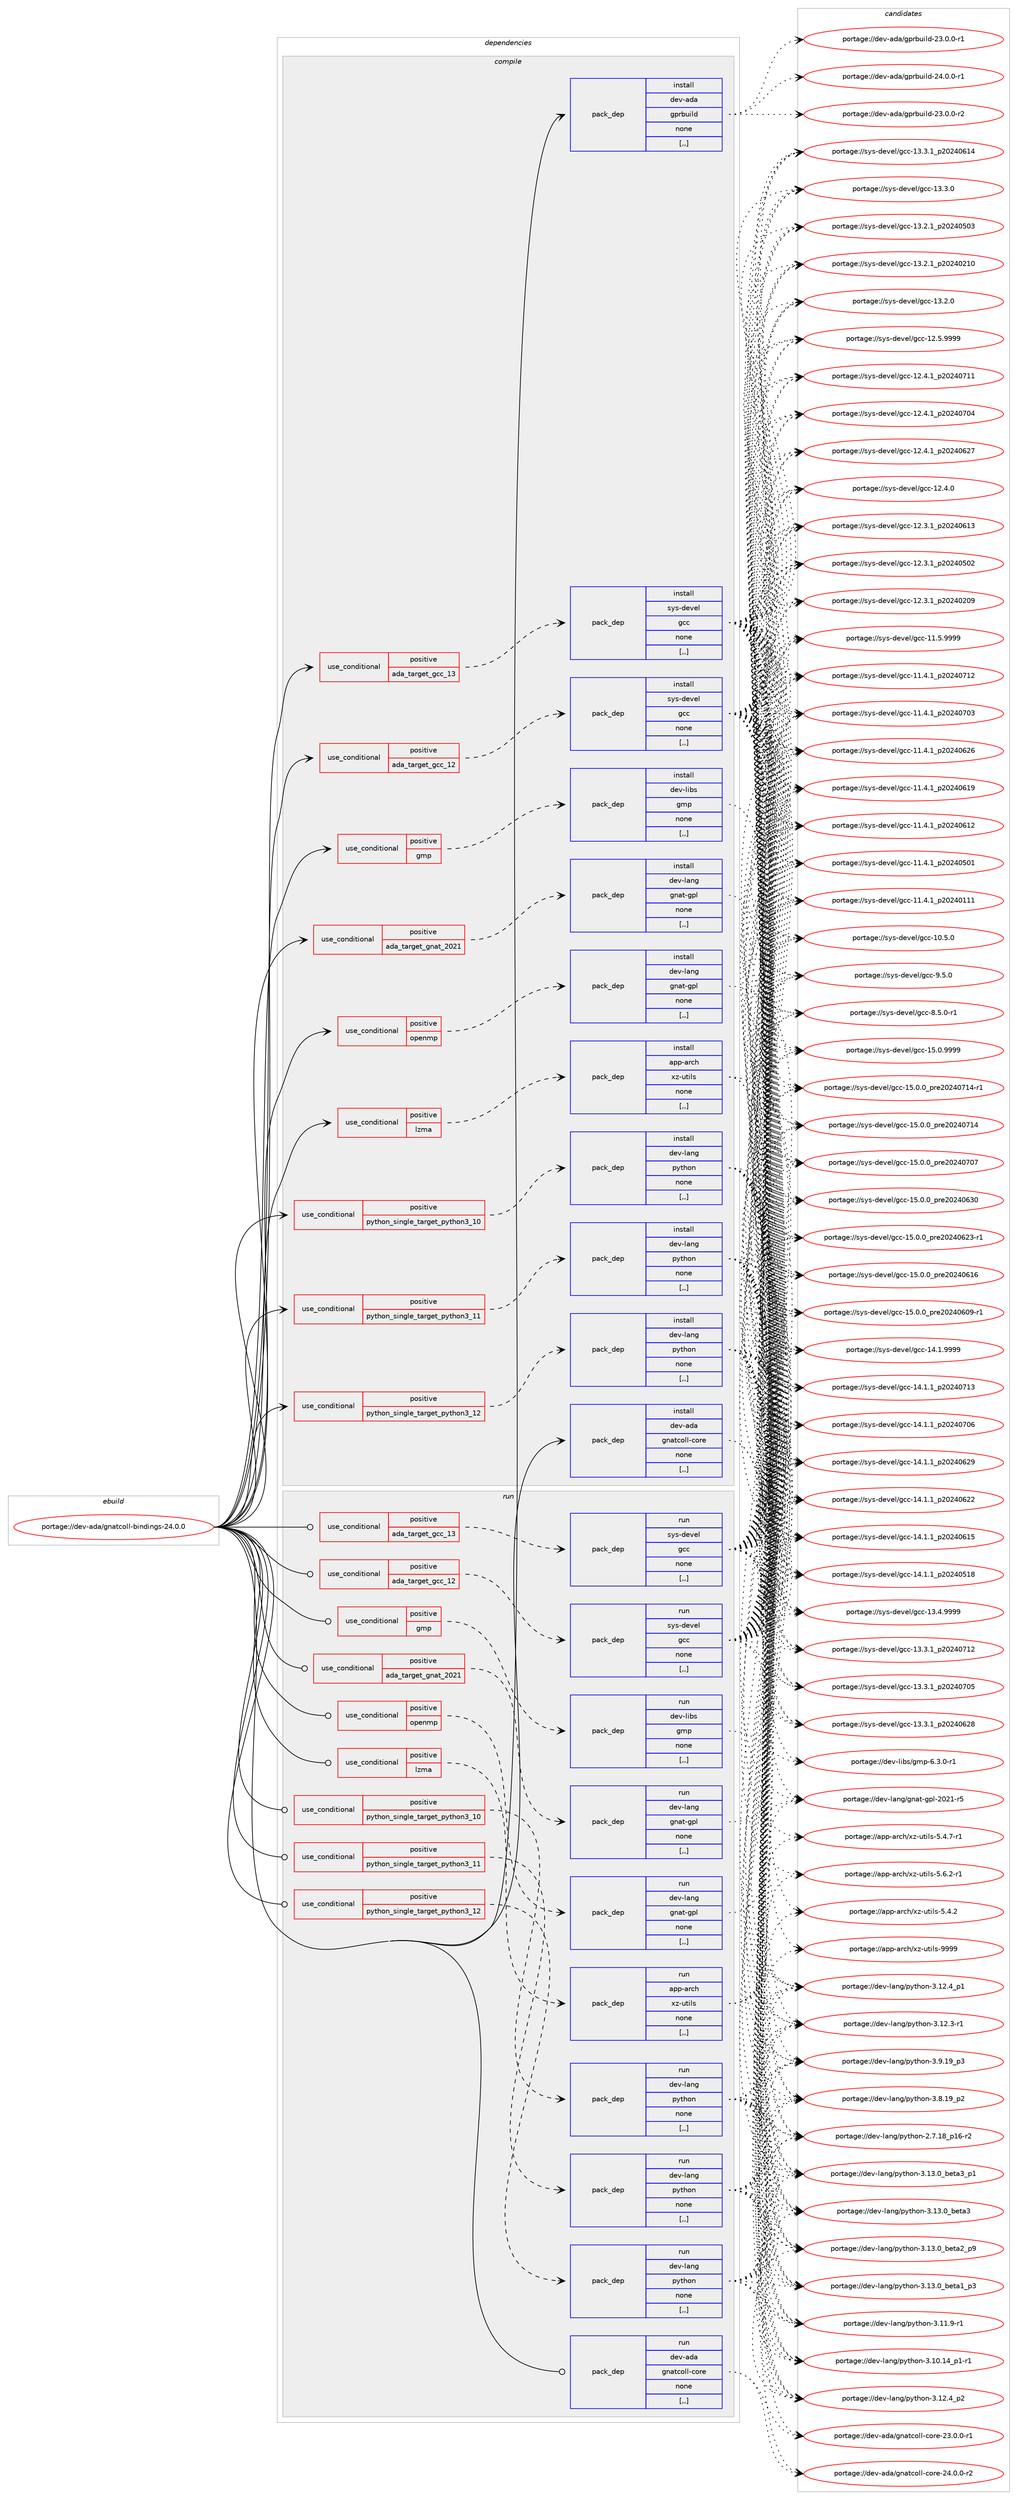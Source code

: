 digraph prolog {

# *************
# Graph options
# *************

newrank=true;
concentrate=true;
compound=true;
graph [rankdir=LR,fontname=Helvetica,fontsize=10,ranksep=1.5];#, ranksep=2.5, nodesep=0.2];
edge  [arrowhead=vee];
node  [fontname=Helvetica,fontsize=10];

# **********
# The ebuild
# **********

subgraph cluster_leftcol {
color=gray;
rank=same;
label=<<i>ebuild</i>>;
id [label="portage://dev-ada/gnatcoll-bindings-24.0.0", color=red, width=4, href="../dev-ada/gnatcoll-bindings-24.0.0.svg"];
}

# ****************
# The dependencies
# ****************

subgraph cluster_midcol {
color=gray;
label=<<i>dependencies</i>>;
subgraph cluster_compile {
fillcolor="#eeeeee";
style=filled;
label=<<i>compile</i>>;
subgraph cond16378 {
dependency63254 [label=<<TABLE BORDER="0" CELLBORDER="1" CELLSPACING="0" CELLPADDING="4"><TR><TD ROWSPAN="3" CELLPADDING="10">use_conditional</TD></TR><TR><TD>positive</TD></TR><TR><TD>ada_target_gcc_12</TD></TR></TABLE>>, shape=none, color=red];
subgraph pack45970 {
dependency63255 [label=<<TABLE BORDER="0" CELLBORDER="1" CELLSPACING="0" CELLPADDING="4" WIDTH="220"><TR><TD ROWSPAN="6" CELLPADDING="30">pack_dep</TD></TR><TR><TD WIDTH="110">install</TD></TR><TR><TD>sys-devel</TD></TR><TR><TD>gcc</TD></TR><TR><TD>none</TD></TR><TR><TD>[,,]</TD></TR></TABLE>>, shape=none, color=blue];
}
dependency63254:e -> dependency63255:w [weight=20,style="dashed",arrowhead="vee"];
}
id:e -> dependency63254:w [weight=20,style="solid",arrowhead="vee"];
subgraph cond16379 {
dependency63256 [label=<<TABLE BORDER="0" CELLBORDER="1" CELLSPACING="0" CELLPADDING="4"><TR><TD ROWSPAN="3" CELLPADDING="10">use_conditional</TD></TR><TR><TD>positive</TD></TR><TR><TD>ada_target_gcc_13</TD></TR></TABLE>>, shape=none, color=red];
subgraph pack45971 {
dependency63257 [label=<<TABLE BORDER="0" CELLBORDER="1" CELLSPACING="0" CELLPADDING="4" WIDTH="220"><TR><TD ROWSPAN="6" CELLPADDING="30">pack_dep</TD></TR><TR><TD WIDTH="110">install</TD></TR><TR><TD>sys-devel</TD></TR><TR><TD>gcc</TD></TR><TR><TD>none</TD></TR><TR><TD>[,,]</TD></TR></TABLE>>, shape=none, color=blue];
}
dependency63256:e -> dependency63257:w [weight=20,style="dashed",arrowhead="vee"];
}
id:e -> dependency63256:w [weight=20,style="solid",arrowhead="vee"];
subgraph cond16380 {
dependency63258 [label=<<TABLE BORDER="0" CELLBORDER="1" CELLSPACING="0" CELLPADDING="4"><TR><TD ROWSPAN="3" CELLPADDING="10">use_conditional</TD></TR><TR><TD>positive</TD></TR><TR><TD>ada_target_gnat_2021</TD></TR></TABLE>>, shape=none, color=red];
subgraph pack45972 {
dependency63259 [label=<<TABLE BORDER="0" CELLBORDER="1" CELLSPACING="0" CELLPADDING="4" WIDTH="220"><TR><TD ROWSPAN="6" CELLPADDING="30">pack_dep</TD></TR><TR><TD WIDTH="110">install</TD></TR><TR><TD>dev-lang</TD></TR><TR><TD>gnat-gpl</TD></TR><TR><TD>none</TD></TR><TR><TD>[,,]</TD></TR></TABLE>>, shape=none, color=blue];
}
dependency63258:e -> dependency63259:w [weight=20,style="dashed",arrowhead="vee"];
}
id:e -> dependency63258:w [weight=20,style="solid",arrowhead="vee"];
subgraph cond16381 {
dependency63260 [label=<<TABLE BORDER="0" CELLBORDER="1" CELLSPACING="0" CELLPADDING="4"><TR><TD ROWSPAN="3" CELLPADDING="10">use_conditional</TD></TR><TR><TD>positive</TD></TR><TR><TD>gmp</TD></TR></TABLE>>, shape=none, color=red];
subgraph pack45973 {
dependency63261 [label=<<TABLE BORDER="0" CELLBORDER="1" CELLSPACING="0" CELLPADDING="4" WIDTH="220"><TR><TD ROWSPAN="6" CELLPADDING="30">pack_dep</TD></TR><TR><TD WIDTH="110">install</TD></TR><TR><TD>dev-libs</TD></TR><TR><TD>gmp</TD></TR><TR><TD>none</TD></TR><TR><TD>[,,]</TD></TR></TABLE>>, shape=none, color=blue];
}
dependency63260:e -> dependency63261:w [weight=20,style="dashed",arrowhead="vee"];
}
id:e -> dependency63260:w [weight=20,style="solid",arrowhead="vee"];
subgraph cond16382 {
dependency63262 [label=<<TABLE BORDER="0" CELLBORDER="1" CELLSPACING="0" CELLPADDING="4"><TR><TD ROWSPAN="3" CELLPADDING="10">use_conditional</TD></TR><TR><TD>positive</TD></TR><TR><TD>lzma</TD></TR></TABLE>>, shape=none, color=red];
subgraph pack45974 {
dependency63263 [label=<<TABLE BORDER="0" CELLBORDER="1" CELLSPACING="0" CELLPADDING="4" WIDTH="220"><TR><TD ROWSPAN="6" CELLPADDING="30">pack_dep</TD></TR><TR><TD WIDTH="110">install</TD></TR><TR><TD>app-arch</TD></TR><TR><TD>xz-utils</TD></TR><TR><TD>none</TD></TR><TR><TD>[,,]</TD></TR></TABLE>>, shape=none, color=blue];
}
dependency63262:e -> dependency63263:w [weight=20,style="dashed",arrowhead="vee"];
}
id:e -> dependency63262:w [weight=20,style="solid",arrowhead="vee"];
subgraph cond16383 {
dependency63264 [label=<<TABLE BORDER="0" CELLBORDER="1" CELLSPACING="0" CELLPADDING="4"><TR><TD ROWSPAN="3" CELLPADDING="10">use_conditional</TD></TR><TR><TD>positive</TD></TR><TR><TD>openmp</TD></TR></TABLE>>, shape=none, color=red];
subgraph pack45975 {
dependency63265 [label=<<TABLE BORDER="0" CELLBORDER="1" CELLSPACING="0" CELLPADDING="4" WIDTH="220"><TR><TD ROWSPAN="6" CELLPADDING="30">pack_dep</TD></TR><TR><TD WIDTH="110">install</TD></TR><TR><TD>dev-lang</TD></TR><TR><TD>gnat-gpl</TD></TR><TR><TD>none</TD></TR><TR><TD>[,,]</TD></TR></TABLE>>, shape=none, color=blue];
}
dependency63264:e -> dependency63265:w [weight=20,style="dashed",arrowhead="vee"];
}
id:e -> dependency63264:w [weight=20,style="solid",arrowhead="vee"];
subgraph cond16384 {
dependency63266 [label=<<TABLE BORDER="0" CELLBORDER="1" CELLSPACING="0" CELLPADDING="4"><TR><TD ROWSPAN="3" CELLPADDING="10">use_conditional</TD></TR><TR><TD>positive</TD></TR><TR><TD>python_single_target_python3_10</TD></TR></TABLE>>, shape=none, color=red];
subgraph pack45976 {
dependency63267 [label=<<TABLE BORDER="0" CELLBORDER="1" CELLSPACING="0" CELLPADDING="4" WIDTH="220"><TR><TD ROWSPAN="6" CELLPADDING="30">pack_dep</TD></TR><TR><TD WIDTH="110">install</TD></TR><TR><TD>dev-lang</TD></TR><TR><TD>python</TD></TR><TR><TD>none</TD></TR><TR><TD>[,,]</TD></TR></TABLE>>, shape=none, color=blue];
}
dependency63266:e -> dependency63267:w [weight=20,style="dashed",arrowhead="vee"];
}
id:e -> dependency63266:w [weight=20,style="solid",arrowhead="vee"];
subgraph cond16385 {
dependency63268 [label=<<TABLE BORDER="0" CELLBORDER="1" CELLSPACING="0" CELLPADDING="4"><TR><TD ROWSPAN="3" CELLPADDING="10">use_conditional</TD></TR><TR><TD>positive</TD></TR><TR><TD>python_single_target_python3_11</TD></TR></TABLE>>, shape=none, color=red];
subgraph pack45977 {
dependency63269 [label=<<TABLE BORDER="0" CELLBORDER="1" CELLSPACING="0" CELLPADDING="4" WIDTH="220"><TR><TD ROWSPAN="6" CELLPADDING="30">pack_dep</TD></TR><TR><TD WIDTH="110">install</TD></TR><TR><TD>dev-lang</TD></TR><TR><TD>python</TD></TR><TR><TD>none</TD></TR><TR><TD>[,,]</TD></TR></TABLE>>, shape=none, color=blue];
}
dependency63268:e -> dependency63269:w [weight=20,style="dashed",arrowhead="vee"];
}
id:e -> dependency63268:w [weight=20,style="solid",arrowhead="vee"];
subgraph cond16386 {
dependency63270 [label=<<TABLE BORDER="0" CELLBORDER="1" CELLSPACING="0" CELLPADDING="4"><TR><TD ROWSPAN="3" CELLPADDING="10">use_conditional</TD></TR><TR><TD>positive</TD></TR><TR><TD>python_single_target_python3_12</TD></TR></TABLE>>, shape=none, color=red];
subgraph pack45978 {
dependency63271 [label=<<TABLE BORDER="0" CELLBORDER="1" CELLSPACING="0" CELLPADDING="4" WIDTH="220"><TR><TD ROWSPAN="6" CELLPADDING="30">pack_dep</TD></TR><TR><TD WIDTH="110">install</TD></TR><TR><TD>dev-lang</TD></TR><TR><TD>python</TD></TR><TR><TD>none</TD></TR><TR><TD>[,,]</TD></TR></TABLE>>, shape=none, color=blue];
}
dependency63270:e -> dependency63271:w [weight=20,style="dashed",arrowhead="vee"];
}
id:e -> dependency63270:w [weight=20,style="solid",arrowhead="vee"];
subgraph pack45979 {
dependency63272 [label=<<TABLE BORDER="0" CELLBORDER="1" CELLSPACING="0" CELLPADDING="4" WIDTH="220"><TR><TD ROWSPAN="6" CELLPADDING="30">pack_dep</TD></TR><TR><TD WIDTH="110">install</TD></TR><TR><TD>dev-ada</TD></TR><TR><TD>gnatcoll-core</TD></TR><TR><TD>none</TD></TR><TR><TD>[,,]</TD></TR></TABLE>>, shape=none, color=blue];
}
id:e -> dependency63272:w [weight=20,style="solid",arrowhead="vee"];
subgraph pack45980 {
dependency63273 [label=<<TABLE BORDER="0" CELLBORDER="1" CELLSPACING="0" CELLPADDING="4" WIDTH="220"><TR><TD ROWSPAN="6" CELLPADDING="30">pack_dep</TD></TR><TR><TD WIDTH="110">install</TD></TR><TR><TD>dev-ada</TD></TR><TR><TD>gprbuild</TD></TR><TR><TD>none</TD></TR><TR><TD>[,,]</TD></TR></TABLE>>, shape=none, color=blue];
}
id:e -> dependency63273:w [weight=20,style="solid",arrowhead="vee"];
}
subgraph cluster_compileandrun {
fillcolor="#eeeeee";
style=filled;
label=<<i>compile and run</i>>;
}
subgraph cluster_run {
fillcolor="#eeeeee";
style=filled;
label=<<i>run</i>>;
subgraph cond16387 {
dependency63274 [label=<<TABLE BORDER="0" CELLBORDER="1" CELLSPACING="0" CELLPADDING="4"><TR><TD ROWSPAN="3" CELLPADDING="10">use_conditional</TD></TR><TR><TD>positive</TD></TR><TR><TD>ada_target_gcc_12</TD></TR></TABLE>>, shape=none, color=red];
subgraph pack45981 {
dependency63275 [label=<<TABLE BORDER="0" CELLBORDER="1" CELLSPACING="0" CELLPADDING="4" WIDTH="220"><TR><TD ROWSPAN="6" CELLPADDING="30">pack_dep</TD></TR><TR><TD WIDTH="110">run</TD></TR><TR><TD>sys-devel</TD></TR><TR><TD>gcc</TD></TR><TR><TD>none</TD></TR><TR><TD>[,,]</TD></TR></TABLE>>, shape=none, color=blue];
}
dependency63274:e -> dependency63275:w [weight=20,style="dashed",arrowhead="vee"];
}
id:e -> dependency63274:w [weight=20,style="solid",arrowhead="odot"];
subgraph cond16388 {
dependency63276 [label=<<TABLE BORDER="0" CELLBORDER="1" CELLSPACING="0" CELLPADDING="4"><TR><TD ROWSPAN="3" CELLPADDING="10">use_conditional</TD></TR><TR><TD>positive</TD></TR><TR><TD>ada_target_gcc_13</TD></TR></TABLE>>, shape=none, color=red];
subgraph pack45982 {
dependency63277 [label=<<TABLE BORDER="0" CELLBORDER="1" CELLSPACING="0" CELLPADDING="4" WIDTH="220"><TR><TD ROWSPAN="6" CELLPADDING="30">pack_dep</TD></TR><TR><TD WIDTH="110">run</TD></TR><TR><TD>sys-devel</TD></TR><TR><TD>gcc</TD></TR><TR><TD>none</TD></TR><TR><TD>[,,]</TD></TR></TABLE>>, shape=none, color=blue];
}
dependency63276:e -> dependency63277:w [weight=20,style="dashed",arrowhead="vee"];
}
id:e -> dependency63276:w [weight=20,style="solid",arrowhead="odot"];
subgraph cond16389 {
dependency63278 [label=<<TABLE BORDER="0" CELLBORDER="1" CELLSPACING="0" CELLPADDING="4"><TR><TD ROWSPAN="3" CELLPADDING="10">use_conditional</TD></TR><TR><TD>positive</TD></TR><TR><TD>ada_target_gnat_2021</TD></TR></TABLE>>, shape=none, color=red];
subgraph pack45983 {
dependency63279 [label=<<TABLE BORDER="0" CELLBORDER="1" CELLSPACING="0" CELLPADDING="4" WIDTH="220"><TR><TD ROWSPAN="6" CELLPADDING="30">pack_dep</TD></TR><TR><TD WIDTH="110">run</TD></TR><TR><TD>dev-lang</TD></TR><TR><TD>gnat-gpl</TD></TR><TR><TD>none</TD></TR><TR><TD>[,,]</TD></TR></TABLE>>, shape=none, color=blue];
}
dependency63278:e -> dependency63279:w [weight=20,style="dashed",arrowhead="vee"];
}
id:e -> dependency63278:w [weight=20,style="solid",arrowhead="odot"];
subgraph cond16390 {
dependency63280 [label=<<TABLE BORDER="0" CELLBORDER="1" CELLSPACING="0" CELLPADDING="4"><TR><TD ROWSPAN="3" CELLPADDING="10">use_conditional</TD></TR><TR><TD>positive</TD></TR><TR><TD>gmp</TD></TR></TABLE>>, shape=none, color=red];
subgraph pack45984 {
dependency63281 [label=<<TABLE BORDER="0" CELLBORDER="1" CELLSPACING="0" CELLPADDING="4" WIDTH="220"><TR><TD ROWSPAN="6" CELLPADDING="30">pack_dep</TD></TR><TR><TD WIDTH="110">run</TD></TR><TR><TD>dev-libs</TD></TR><TR><TD>gmp</TD></TR><TR><TD>none</TD></TR><TR><TD>[,,]</TD></TR></TABLE>>, shape=none, color=blue];
}
dependency63280:e -> dependency63281:w [weight=20,style="dashed",arrowhead="vee"];
}
id:e -> dependency63280:w [weight=20,style="solid",arrowhead="odot"];
subgraph cond16391 {
dependency63282 [label=<<TABLE BORDER="0" CELLBORDER="1" CELLSPACING="0" CELLPADDING="4"><TR><TD ROWSPAN="3" CELLPADDING="10">use_conditional</TD></TR><TR><TD>positive</TD></TR><TR><TD>lzma</TD></TR></TABLE>>, shape=none, color=red];
subgraph pack45985 {
dependency63283 [label=<<TABLE BORDER="0" CELLBORDER="1" CELLSPACING="0" CELLPADDING="4" WIDTH="220"><TR><TD ROWSPAN="6" CELLPADDING="30">pack_dep</TD></TR><TR><TD WIDTH="110">run</TD></TR><TR><TD>app-arch</TD></TR><TR><TD>xz-utils</TD></TR><TR><TD>none</TD></TR><TR><TD>[,,]</TD></TR></TABLE>>, shape=none, color=blue];
}
dependency63282:e -> dependency63283:w [weight=20,style="dashed",arrowhead="vee"];
}
id:e -> dependency63282:w [weight=20,style="solid",arrowhead="odot"];
subgraph cond16392 {
dependency63284 [label=<<TABLE BORDER="0" CELLBORDER="1" CELLSPACING="0" CELLPADDING="4"><TR><TD ROWSPAN="3" CELLPADDING="10">use_conditional</TD></TR><TR><TD>positive</TD></TR><TR><TD>openmp</TD></TR></TABLE>>, shape=none, color=red];
subgraph pack45986 {
dependency63285 [label=<<TABLE BORDER="0" CELLBORDER="1" CELLSPACING="0" CELLPADDING="4" WIDTH="220"><TR><TD ROWSPAN="6" CELLPADDING="30">pack_dep</TD></TR><TR><TD WIDTH="110">run</TD></TR><TR><TD>dev-lang</TD></TR><TR><TD>gnat-gpl</TD></TR><TR><TD>none</TD></TR><TR><TD>[,,]</TD></TR></TABLE>>, shape=none, color=blue];
}
dependency63284:e -> dependency63285:w [weight=20,style="dashed",arrowhead="vee"];
}
id:e -> dependency63284:w [weight=20,style="solid",arrowhead="odot"];
subgraph cond16393 {
dependency63286 [label=<<TABLE BORDER="0" CELLBORDER="1" CELLSPACING="0" CELLPADDING="4"><TR><TD ROWSPAN="3" CELLPADDING="10">use_conditional</TD></TR><TR><TD>positive</TD></TR><TR><TD>python_single_target_python3_10</TD></TR></TABLE>>, shape=none, color=red];
subgraph pack45987 {
dependency63287 [label=<<TABLE BORDER="0" CELLBORDER="1" CELLSPACING="0" CELLPADDING="4" WIDTH="220"><TR><TD ROWSPAN="6" CELLPADDING="30">pack_dep</TD></TR><TR><TD WIDTH="110">run</TD></TR><TR><TD>dev-lang</TD></TR><TR><TD>python</TD></TR><TR><TD>none</TD></TR><TR><TD>[,,]</TD></TR></TABLE>>, shape=none, color=blue];
}
dependency63286:e -> dependency63287:w [weight=20,style="dashed",arrowhead="vee"];
}
id:e -> dependency63286:w [weight=20,style="solid",arrowhead="odot"];
subgraph cond16394 {
dependency63288 [label=<<TABLE BORDER="0" CELLBORDER="1" CELLSPACING="0" CELLPADDING="4"><TR><TD ROWSPAN="3" CELLPADDING="10">use_conditional</TD></TR><TR><TD>positive</TD></TR><TR><TD>python_single_target_python3_11</TD></TR></TABLE>>, shape=none, color=red];
subgraph pack45988 {
dependency63289 [label=<<TABLE BORDER="0" CELLBORDER="1" CELLSPACING="0" CELLPADDING="4" WIDTH="220"><TR><TD ROWSPAN="6" CELLPADDING="30">pack_dep</TD></TR><TR><TD WIDTH="110">run</TD></TR><TR><TD>dev-lang</TD></TR><TR><TD>python</TD></TR><TR><TD>none</TD></TR><TR><TD>[,,]</TD></TR></TABLE>>, shape=none, color=blue];
}
dependency63288:e -> dependency63289:w [weight=20,style="dashed",arrowhead="vee"];
}
id:e -> dependency63288:w [weight=20,style="solid",arrowhead="odot"];
subgraph cond16395 {
dependency63290 [label=<<TABLE BORDER="0" CELLBORDER="1" CELLSPACING="0" CELLPADDING="4"><TR><TD ROWSPAN="3" CELLPADDING="10">use_conditional</TD></TR><TR><TD>positive</TD></TR><TR><TD>python_single_target_python3_12</TD></TR></TABLE>>, shape=none, color=red];
subgraph pack45989 {
dependency63291 [label=<<TABLE BORDER="0" CELLBORDER="1" CELLSPACING="0" CELLPADDING="4" WIDTH="220"><TR><TD ROWSPAN="6" CELLPADDING="30">pack_dep</TD></TR><TR><TD WIDTH="110">run</TD></TR><TR><TD>dev-lang</TD></TR><TR><TD>python</TD></TR><TR><TD>none</TD></TR><TR><TD>[,,]</TD></TR></TABLE>>, shape=none, color=blue];
}
dependency63290:e -> dependency63291:w [weight=20,style="dashed",arrowhead="vee"];
}
id:e -> dependency63290:w [weight=20,style="solid",arrowhead="odot"];
subgraph pack45990 {
dependency63292 [label=<<TABLE BORDER="0" CELLBORDER="1" CELLSPACING="0" CELLPADDING="4" WIDTH="220"><TR><TD ROWSPAN="6" CELLPADDING="30">pack_dep</TD></TR><TR><TD WIDTH="110">run</TD></TR><TR><TD>dev-ada</TD></TR><TR><TD>gnatcoll-core</TD></TR><TR><TD>none</TD></TR><TR><TD>[,,]</TD></TR></TABLE>>, shape=none, color=blue];
}
id:e -> dependency63292:w [weight=20,style="solid",arrowhead="odot"];
}
}

# **************
# The candidates
# **************

subgraph cluster_choices {
rank=same;
color=gray;
label=<<i>candidates</i>>;

subgraph choice45970 {
color=black;
nodesep=1;
choice1151211154510010111810110847103999945495346484657575757 [label="portage://sys-devel/gcc-15.0.9999", color=red, width=4,href="../sys-devel/gcc-15.0.9999.svg"];
choice11512111545100101118101108471039999454953464846489511211410150485052485549524511449 [label="portage://sys-devel/gcc-15.0.0_pre20240714-r1", color=red, width=4,href="../sys-devel/gcc-15.0.0_pre20240714-r1.svg"];
choice1151211154510010111810110847103999945495346484648951121141015048505248554952 [label="portage://sys-devel/gcc-15.0.0_pre20240714", color=red, width=4,href="../sys-devel/gcc-15.0.0_pre20240714.svg"];
choice1151211154510010111810110847103999945495346484648951121141015048505248554855 [label="portage://sys-devel/gcc-15.0.0_pre20240707", color=red, width=4,href="../sys-devel/gcc-15.0.0_pre20240707.svg"];
choice1151211154510010111810110847103999945495346484648951121141015048505248545148 [label="portage://sys-devel/gcc-15.0.0_pre20240630", color=red, width=4,href="../sys-devel/gcc-15.0.0_pre20240630.svg"];
choice11512111545100101118101108471039999454953464846489511211410150485052485450514511449 [label="portage://sys-devel/gcc-15.0.0_pre20240623-r1", color=red, width=4,href="../sys-devel/gcc-15.0.0_pre20240623-r1.svg"];
choice1151211154510010111810110847103999945495346484648951121141015048505248544954 [label="portage://sys-devel/gcc-15.0.0_pre20240616", color=red, width=4,href="../sys-devel/gcc-15.0.0_pre20240616.svg"];
choice11512111545100101118101108471039999454953464846489511211410150485052485448574511449 [label="portage://sys-devel/gcc-15.0.0_pre20240609-r1", color=red, width=4,href="../sys-devel/gcc-15.0.0_pre20240609-r1.svg"];
choice1151211154510010111810110847103999945495246494657575757 [label="portage://sys-devel/gcc-14.1.9999", color=red, width=4,href="../sys-devel/gcc-14.1.9999.svg"];
choice1151211154510010111810110847103999945495246494649951125048505248554951 [label="portage://sys-devel/gcc-14.1.1_p20240713", color=red, width=4,href="../sys-devel/gcc-14.1.1_p20240713.svg"];
choice1151211154510010111810110847103999945495246494649951125048505248554854 [label="portage://sys-devel/gcc-14.1.1_p20240706", color=red, width=4,href="../sys-devel/gcc-14.1.1_p20240706.svg"];
choice1151211154510010111810110847103999945495246494649951125048505248545057 [label="portage://sys-devel/gcc-14.1.1_p20240629", color=red, width=4,href="../sys-devel/gcc-14.1.1_p20240629.svg"];
choice1151211154510010111810110847103999945495246494649951125048505248545050 [label="portage://sys-devel/gcc-14.1.1_p20240622", color=red, width=4,href="../sys-devel/gcc-14.1.1_p20240622.svg"];
choice1151211154510010111810110847103999945495246494649951125048505248544953 [label="portage://sys-devel/gcc-14.1.1_p20240615", color=red, width=4,href="../sys-devel/gcc-14.1.1_p20240615.svg"];
choice1151211154510010111810110847103999945495246494649951125048505248534956 [label="portage://sys-devel/gcc-14.1.1_p20240518", color=red, width=4,href="../sys-devel/gcc-14.1.1_p20240518.svg"];
choice1151211154510010111810110847103999945495146524657575757 [label="portage://sys-devel/gcc-13.4.9999", color=red, width=4,href="../sys-devel/gcc-13.4.9999.svg"];
choice1151211154510010111810110847103999945495146514649951125048505248554950 [label="portage://sys-devel/gcc-13.3.1_p20240712", color=red, width=4,href="../sys-devel/gcc-13.3.1_p20240712.svg"];
choice1151211154510010111810110847103999945495146514649951125048505248554853 [label="portage://sys-devel/gcc-13.3.1_p20240705", color=red, width=4,href="../sys-devel/gcc-13.3.1_p20240705.svg"];
choice1151211154510010111810110847103999945495146514649951125048505248545056 [label="portage://sys-devel/gcc-13.3.1_p20240628", color=red, width=4,href="../sys-devel/gcc-13.3.1_p20240628.svg"];
choice1151211154510010111810110847103999945495146514649951125048505248544952 [label="portage://sys-devel/gcc-13.3.1_p20240614", color=red, width=4,href="../sys-devel/gcc-13.3.1_p20240614.svg"];
choice1151211154510010111810110847103999945495146514648 [label="portage://sys-devel/gcc-13.3.0", color=red, width=4,href="../sys-devel/gcc-13.3.0.svg"];
choice1151211154510010111810110847103999945495146504649951125048505248534851 [label="portage://sys-devel/gcc-13.2.1_p20240503", color=red, width=4,href="../sys-devel/gcc-13.2.1_p20240503.svg"];
choice1151211154510010111810110847103999945495146504649951125048505248504948 [label="portage://sys-devel/gcc-13.2.1_p20240210", color=red, width=4,href="../sys-devel/gcc-13.2.1_p20240210.svg"];
choice1151211154510010111810110847103999945495146504648 [label="portage://sys-devel/gcc-13.2.0", color=red, width=4,href="../sys-devel/gcc-13.2.0.svg"];
choice1151211154510010111810110847103999945495046534657575757 [label="portage://sys-devel/gcc-12.5.9999", color=red, width=4,href="../sys-devel/gcc-12.5.9999.svg"];
choice1151211154510010111810110847103999945495046524649951125048505248554949 [label="portage://sys-devel/gcc-12.4.1_p20240711", color=red, width=4,href="../sys-devel/gcc-12.4.1_p20240711.svg"];
choice1151211154510010111810110847103999945495046524649951125048505248554852 [label="portage://sys-devel/gcc-12.4.1_p20240704", color=red, width=4,href="../sys-devel/gcc-12.4.1_p20240704.svg"];
choice1151211154510010111810110847103999945495046524649951125048505248545055 [label="portage://sys-devel/gcc-12.4.1_p20240627", color=red, width=4,href="../sys-devel/gcc-12.4.1_p20240627.svg"];
choice1151211154510010111810110847103999945495046524648 [label="portage://sys-devel/gcc-12.4.0", color=red, width=4,href="../sys-devel/gcc-12.4.0.svg"];
choice1151211154510010111810110847103999945495046514649951125048505248544951 [label="portage://sys-devel/gcc-12.3.1_p20240613", color=red, width=4,href="../sys-devel/gcc-12.3.1_p20240613.svg"];
choice1151211154510010111810110847103999945495046514649951125048505248534850 [label="portage://sys-devel/gcc-12.3.1_p20240502", color=red, width=4,href="../sys-devel/gcc-12.3.1_p20240502.svg"];
choice1151211154510010111810110847103999945495046514649951125048505248504857 [label="portage://sys-devel/gcc-12.3.1_p20240209", color=red, width=4,href="../sys-devel/gcc-12.3.1_p20240209.svg"];
choice1151211154510010111810110847103999945494946534657575757 [label="portage://sys-devel/gcc-11.5.9999", color=red, width=4,href="../sys-devel/gcc-11.5.9999.svg"];
choice1151211154510010111810110847103999945494946524649951125048505248554950 [label="portage://sys-devel/gcc-11.4.1_p20240712", color=red, width=4,href="../sys-devel/gcc-11.4.1_p20240712.svg"];
choice1151211154510010111810110847103999945494946524649951125048505248554851 [label="portage://sys-devel/gcc-11.4.1_p20240703", color=red, width=4,href="../sys-devel/gcc-11.4.1_p20240703.svg"];
choice1151211154510010111810110847103999945494946524649951125048505248545054 [label="portage://sys-devel/gcc-11.4.1_p20240626", color=red, width=4,href="../sys-devel/gcc-11.4.1_p20240626.svg"];
choice1151211154510010111810110847103999945494946524649951125048505248544957 [label="portage://sys-devel/gcc-11.4.1_p20240619", color=red, width=4,href="../sys-devel/gcc-11.4.1_p20240619.svg"];
choice1151211154510010111810110847103999945494946524649951125048505248544950 [label="portage://sys-devel/gcc-11.4.1_p20240612", color=red, width=4,href="../sys-devel/gcc-11.4.1_p20240612.svg"];
choice1151211154510010111810110847103999945494946524649951125048505248534849 [label="portage://sys-devel/gcc-11.4.1_p20240501", color=red, width=4,href="../sys-devel/gcc-11.4.1_p20240501.svg"];
choice1151211154510010111810110847103999945494946524649951125048505248494949 [label="portage://sys-devel/gcc-11.4.1_p20240111", color=red, width=4,href="../sys-devel/gcc-11.4.1_p20240111.svg"];
choice1151211154510010111810110847103999945494846534648 [label="portage://sys-devel/gcc-10.5.0", color=red, width=4,href="../sys-devel/gcc-10.5.0.svg"];
choice11512111545100101118101108471039999455746534648 [label="portage://sys-devel/gcc-9.5.0", color=red, width=4,href="../sys-devel/gcc-9.5.0.svg"];
choice115121115451001011181011084710399994556465346484511449 [label="portage://sys-devel/gcc-8.5.0-r1", color=red, width=4,href="../sys-devel/gcc-8.5.0-r1.svg"];
dependency63255:e -> choice1151211154510010111810110847103999945495346484657575757:w [style=dotted,weight="100"];
dependency63255:e -> choice11512111545100101118101108471039999454953464846489511211410150485052485549524511449:w [style=dotted,weight="100"];
dependency63255:e -> choice1151211154510010111810110847103999945495346484648951121141015048505248554952:w [style=dotted,weight="100"];
dependency63255:e -> choice1151211154510010111810110847103999945495346484648951121141015048505248554855:w [style=dotted,weight="100"];
dependency63255:e -> choice1151211154510010111810110847103999945495346484648951121141015048505248545148:w [style=dotted,weight="100"];
dependency63255:e -> choice11512111545100101118101108471039999454953464846489511211410150485052485450514511449:w [style=dotted,weight="100"];
dependency63255:e -> choice1151211154510010111810110847103999945495346484648951121141015048505248544954:w [style=dotted,weight="100"];
dependency63255:e -> choice11512111545100101118101108471039999454953464846489511211410150485052485448574511449:w [style=dotted,weight="100"];
dependency63255:e -> choice1151211154510010111810110847103999945495246494657575757:w [style=dotted,weight="100"];
dependency63255:e -> choice1151211154510010111810110847103999945495246494649951125048505248554951:w [style=dotted,weight="100"];
dependency63255:e -> choice1151211154510010111810110847103999945495246494649951125048505248554854:w [style=dotted,weight="100"];
dependency63255:e -> choice1151211154510010111810110847103999945495246494649951125048505248545057:w [style=dotted,weight="100"];
dependency63255:e -> choice1151211154510010111810110847103999945495246494649951125048505248545050:w [style=dotted,weight="100"];
dependency63255:e -> choice1151211154510010111810110847103999945495246494649951125048505248544953:w [style=dotted,weight="100"];
dependency63255:e -> choice1151211154510010111810110847103999945495246494649951125048505248534956:w [style=dotted,weight="100"];
dependency63255:e -> choice1151211154510010111810110847103999945495146524657575757:w [style=dotted,weight="100"];
dependency63255:e -> choice1151211154510010111810110847103999945495146514649951125048505248554950:w [style=dotted,weight="100"];
dependency63255:e -> choice1151211154510010111810110847103999945495146514649951125048505248554853:w [style=dotted,weight="100"];
dependency63255:e -> choice1151211154510010111810110847103999945495146514649951125048505248545056:w [style=dotted,weight="100"];
dependency63255:e -> choice1151211154510010111810110847103999945495146514649951125048505248544952:w [style=dotted,weight="100"];
dependency63255:e -> choice1151211154510010111810110847103999945495146514648:w [style=dotted,weight="100"];
dependency63255:e -> choice1151211154510010111810110847103999945495146504649951125048505248534851:w [style=dotted,weight="100"];
dependency63255:e -> choice1151211154510010111810110847103999945495146504649951125048505248504948:w [style=dotted,weight="100"];
dependency63255:e -> choice1151211154510010111810110847103999945495146504648:w [style=dotted,weight="100"];
dependency63255:e -> choice1151211154510010111810110847103999945495046534657575757:w [style=dotted,weight="100"];
dependency63255:e -> choice1151211154510010111810110847103999945495046524649951125048505248554949:w [style=dotted,weight="100"];
dependency63255:e -> choice1151211154510010111810110847103999945495046524649951125048505248554852:w [style=dotted,weight="100"];
dependency63255:e -> choice1151211154510010111810110847103999945495046524649951125048505248545055:w [style=dotted,weight="100"];
dependency63255:e -> choice1151211154510010111810110847103999945495046524648:w [style=dotted,weight="100"];
dependency63255:e -> choice1151211154510010111810110847103999945495046514649951125048505248544951:w [style=dotted,weight="100"];
dependency63255:e -> choice1151211154510010111810110847103999945495046514649951125048505248534850:w [style=dotted,weight="100"];
dependency63255:e -> choice1151211154510010111810110847103999945495046514649951125048505248504857:w [style=dotted,weight="100"];
dependency63255:e -> choice1151211154510010111810110847103999945494946534657575757:w [style=dotted,weight="100"];
dependency63255:e -> choice1151211154510010111810110847103999945494946524649951125048505248554950:w [style=dotted,weight="100"];
dependency63255:e -> choice1151211154510010111810110847103999945494946524649951125048505248554851:w [style=dotted,weight="100"];
dependency63255:e -> choice1151211154510010111810110847103999945494946524649951125048505248545054:w [style=dotted,weight="100"];
dependency63255:e -> choice1151211154510010111810110847103999945494946524649951125048505248544957:w [style=dotted,weight="100"];
dependency63255:e -> choice1151211154510010111810110847103999945494946524649951125048505248544950:w [style=dotted,weight="100"];
dependency63255:e -> choice1151211154510010111810110847103999945494946524649951125048505248534849:w [style=dotted,weight="100"];
dependency63255:e -> choice1151211154510010111810110847103999945494946524649951125048505248494949:w [style=dotted,weight="100"];
dependency63255:e -> choice1151211154510010111810110847103999945494846534648:w [style=dotted,weight="100"];
dependency63255:e -> choice11512111545100101118101108471039999455746534648:w [style=dotted,weight="100"];
dependency63255:e -> choice115121115451001011181011084710399994556465346484511449:w [style=dotted,weight="100"];
}
subgraph choice45971 {
color=black;
nodesep=1;
choice1151211154510010111810110847103999945495346484657575757 [label="portage://sys-devel/gcc-15.0.9999", color=red, width=4,href="../sys-devel/gcc-15.0.9999.svg"];
choice11512111545100101118101108471039999454953464846489511211410150485052485549524511449 [label="portage://sys-devel/gcc-15.0.0_pre20240714-r1", color=red, width=4,href="../sys-devel/gcc-15.0.0_pre20240714-r1.svg"];
choice1151211154510010111810110847103999945495346484648951121141015048505248554952 [label="portage://sys-devel/gcc-15.0.0_pre20240714", color=red, width=4,href="../sys-devel/gcc-15.0.0_pre20240714.svg"];
choice1151211154510010111810110847103999945495346484648951121141015048505248554855 [label="portage://sys-devel/gcc-15.0.0_pre20240707", color=red, width=4,href="../sys-devel/gcc-15.0.0_pre20240707.svg"];
choice1151211154510010111810110847103999945495346484648951121141015048505248545148 [label="portage://sys-devel/gcc-15.0.0_pre20240630", color=red, width=4,href="../sys-devel/gcc-15.0.0_pre20240630.svg"];
choice11512111545100101118101108471039999454953464846489511211410150485052485450514511449 [label="portage://sys-devel/gcc-15.0.0_pre20240623-r1", color=red, width=4,href="../sys-devel/gcc-15.0.0_pre20240623-r1.svg"];
choice1151211154510010111810110847103999945495346484648951121141015048505248544954 [label="portage://sys-devel/gcc-15.0.0_pre20240616", color=red, width=4,href="../sys-devel/gcc-15.0.0_pre20240616.svg"];
choice11512111545100101118101108471039999454953464846489511211410150485052485448574511449 [label="portage://sys-devel/gcc-15.0.0_pre20240609-r1", color=red, width=4,href="../sys-devel/gcc-15.0.0_pre20240609-r1.svg"];
choice1151211154510010111810110847103999945495246494657575757 [label="portage://sys-devel/gcc-14.1.9999", color=red, width=4,href="../sys-devel/gcc-14.1.9999.svg"];
choice1151211154510010111810110847103999945495246494649951125048505248554951 [label="portage://sys-devel/gcc-14.1.1_p20240713", color=red, width=4,href="../sys-devel/gcc-14.1.1_p20240713.svg"];
choice1151211154510010111810110847103999945495246494649951125048505248554854 [label="portage://sys-devel/gcc-14.1.1_p20240706", color=red, width=4,href="../sys-devel/gcc-14.1.1_p20240706.svg"];
choice1151211154510010111810110847103999945495246494649951125048505248545057 [label="portage://sys-devel/gcc-14.1.1_p20240629", color=red, width=4,href="../sys-devel/gcc-14.1.1_p20240629.svg"];
choice1151211154510010111810110847103999945495246494649951125048505248545050 [label="portage://sys-devel/gcc-14.1.1_p20240622", color=red, width=4,href="../sys-devel/gcc-14.1.1_p20240622.svg"];
choice1151211154510010111810110847103999945495246494649951125048505248544953 [label="portage://sys-devel/gcc-14.1.1_p20240615", color=red, width=4,href="../sys-devel/gcc-14.1.1_p20240615.svg"];
choice1151211154510010111810110847103999945495246494649951125048505248534956 [label="portage://sys-devel/gcc-14.1.1_p20240518", color=red, width=4,href="../sys-devel/gcc-14.1.1_p20240518.svg"];
choice1151211154510010111810110847103999945495146524657575757 [label="portage://sys-devel/gcc-13.4.9999", color=red, width=4,href="../sys-devel/gcc-13.4.9999.svg"];
choice1151211154510010111810110847103999945495146514649951125048505248554950 [label="portage://sys-devel/gcc-13.3.1_p20240712", color=red, width=4,href="../sys-devel/gcc-13.3.1_p20240712.svg"];
choice1151211154510010111810110847103999945495146514649951125048505248554853 [label="portage://sys-devel/gcc-13.3.1_p20240705", color=red, width=4,href="../sys-devel/gcc-13.3.1_p20240705.svg"];
choice1151211154510010111810110847103999945495146514649951125048505248545056 [label="portage://sys-devel/gcc-13.3.1_p20240628", color=red, width=4,href="../sys-devel/gcc-13.3.1_p20240628.svg"];
choice1151211154510010111810110847103999945495146514649951125048505248544952 [label="portage://sys-devel/gcc-13.3.1_p20240614", color=red, width=4,href="../sys-devel/gcc-13.3.1_p20240614.svg"];
choice1151211154510010111810110847103999945495146514648 [label="portage://sys-devel/gcc-13.3.0", color=red, width=4,href="../sys-devel/gcc-13.3.0.svg"];
choice1151211154510010111810110847103999945495146504649951125048505248534851 [label="portage://sys-devel/gcc-13.2.1_p20240503", color=red, width=4,href="../sys-devel/gcc-13.2.1_p20240503.svg"];
choice1151211154510010111810110847103999945495146504649951125048505248504948 [label="portage://sys-devel/gcc-13.2.1_p20240210", color=red, width=4,href="../sys-devel/gcc-13.2.1_p20240210.svg"];
choice1151211154510010111810110847103999945495146504648 [label="portage://sys-devel/gcc-13.2.0", color=red, width=4,href="../sys-devel/gcc-13.2.0.svg"];
choice1151211154510010111810110847103999945495046534657575757 [label="portage://sys-devel/gcc-12.5.9999", color=red, width=4,href="../sys-devel/gcc-12.5.9999.svg"];
choice1151211154510010111810110847103999945495046524649951125048505248554949 [label="portage://sys-devel/gcc-12.4.1_p20240711", color=red, width=4,href="../sys-devel/gcc-12.4.1_p20240711.svg"];
choice1151211154510010111810110847103999945495046524649951125048505248554852 [label="portage://sys-devel/gcc-12.4.1_p20240704", color=red, width=4,href="../sys-devel/gcc-12.4.1_p20240704.svg"];
choice1151211154510010111810110847103999945495046524649951125048505248545055 [label="portage://sys-devel/gcc-12.4.1_p20240627", color=red, width=4,href="../sys-devel/gcc-12.4.1_p20240627.svg"];
choice1151211154510010111810110847103999945495046524648 [label="portage://sys-devel/gcc-12.4.0", color=red, width=4,href="../sys-devel/gcc-12.4.0.svg"];
choice1151211154510010111810110847103999945495046514649951125048505248544951 [label="portage://sys-devel/gcc-12.3.1_p20240613", color=red, width=4,href="../sys-devel/gcc-12.3.1_p20240613.svg"];
choice1151211154510010111810110847103999945495046514649951125048505248534850 [label="portage://sys-devel/gcc-12.3.1_p20240502", color=red, width=4,href="../sys-devel/gcc-12.3.1_p20240502.svg"];
choice1151211154510010111810110847103999945495046514649951125048505248504857 [label="portage://sys-devel/gcc-12.3.1_p20240209", color=red, width=4,href="../sys-devel/gcc-12.3.1_p20240209.svg"];
choice1151211154510010111810110847103999945494946534657575757 [label="portage://sys-devel/gcc-11.5.9999", color=red, width=4,href="../sys-devel/gcc-11.5.9999.svg"];
choice1151211154510010111810110847103999945494946524649951125048505248554950 [label="portage://sys-devel/gcc-11.4.1_p20240712", color=red, width=4,href="../sys-devel/gcc-11.4.1_p20240712.svg"];
choice1151211154510010111810110847103999945494946524649951125048505248554851 [label="portage://sys-devel/gcc-11.4.1_p20240703", color=red, width=4,href="../sys-devel/gcc-11.4.1_p20240703.svg"];
choice1151211154510010111810110847103999945494946524649951125048505248545054 [label="portage://sys-devel/gcc-11.4.1_p20240626", color=red, width=4,href="../sys-devel/gcc-11.4.1_p20240626.svg"];
choice1151211154510010111810110847103999945494946524649951125048505248544957 [label="portage://sys-devel/gcc-11.4.1_p20240619", color=red, width=4,href="../sys-devel/gcc-11.4.1_p20240619.svg"];
choice1151211154510010111810110847103999945494946524649951125048505248544950 [label="portage://sys-devel/gcc-11.4.1_p20240612", color=red, width=4,href="../sys-devel/gcc-11.4.1_p20240612.svg"];
choice1151211154510010111810110847103999945494946524649951125048505248534849 [label="portage://sys-devel/gcc-11.4.1_p20240501", color=red, width=4,href="../sys-devel/gcc-11.4.1_p20240501.svg"];
choice1151211154510010111810110847103999945494946524649951125048505248494949 [label="portage://sys-devel/gcc-11.4.1_p20240111", color=red, width=4,href="../sys-devel/gcc-11.4.1_p20240111.svg"];
choice1151211154510010111810110847103999945494846534648 [label="portage://sys-devel/gcc-10.5.0", color=red, width=4,href="../sys-devel/gcc-10.5.0.svg"];
choice11512111545100101118101108471039999455746534648 [label="portage://sys-devel/gcc-9.5.0", color=red, width=4,href="../sys-devel/gcc-9.5.0.svg"];
choice115121115451001011181011084710399994556465346484511449 [label="portage://sys-devel/gcc-8.5.0-r1", color=red, width=4,href="../sys-devel/gcc-8.5.0-r1.svg"];
dependency63257:e -> choice1151211154510010111810110847103999945495346484657575757:w [style=dotted,weight="100"];
dependency63257:e -> choice11512111545100101118101108471039999454953464846489511211410150485052485549524511449:w [style=dotted,weight="100"];
dependency63257:e -> choice1151211154510010111810110847103999945495346484648951121141015048505248554952:w [style=dotted,weight="100"];
dependency63257:e -> choice1151211154510010111810110847103999945495346484648951121141015048505248554855:w [style=dotted,weight="100"];
dependency63257:e -> choice1151211154510010111810110847103999945495346484648951121141015048505248545148:w [style=dotted,weight="100"];
dependency63257:e -> choice11512111545100101118101108471039999454953464846489511211410150485052485450514511449:w [style=dotted,weight="100"];
dependency63257:e -> choice1151211154510010111810110847103999945495346484648951121141015048505248544954:w [style=dotted,weight="100"];
dependency63257:e -> choice11512111545100101118101108471039999454953464846489511211410150485052485448574511449:w [style=dotted,weight="100"];
dependency63257:e -> choice1151211154510010111810110847103999945495246494657575757:w [style=dotted,weight="100"];
dependency63257:e -> choice1151211154510010111810110847103999945495246494649951125048505248554951:w [style=dotted,weight="100"];
dependency63257:e -> choice1151211154510010111810110847103999945495246494649951125048505248554854:w [style=dotted,weight="100"];
dependency63257:e -> choice1151211154510010111810110847103999945495246494649951125048505248545057:w [style=dotted,weight="100"];
dependency63257:e -> choice1151211154510010111810110847103999945495246494649951125048505248545050:w [style=dotted,weight="100"];
dependency63257:e -> choice1151211154510010111810110847103999945495246494649951125048505248544953:w [style=dotted,weight="100"];
dependency63257:e -> choice1151211154510010111810110847103999945495246494649951125048505248534956:w [style=dotted,weight="100"];
dependency63257:e -> choice1151211154510010111810110847103999945495146524657575757:w [style=dotted,weight="100"];
dependency63257:e -> choice1151211154510010111810110847103999945495146514649951125048505248554950:w [style=dotted,weight="100"];
dependency63257:e -> choice1151211154510010111810110847103999945495146514649951125048505248554853:w [style=dotted,weight="100"];
dependency63257:e -> choice1151211154510010111810110847103999945495146514649951125048505248545056:w [style=dotted,weight="100"];
dependency63257:e -> choice1151211154510010111810110847103999945495146514649951125048505248544952:w [style=dotted,weight="100"];
dependency63257:e -> choice1151211154510010111810110847103999945495146514648:w [style=dotted,weight="100"];
dependency63257:e -> choice1151211154510010111810110847103999945495146504649951125048505248534851:w [style=dotted,weight="100"];
dependency63257:e -> choice1151211154510010111810110847103999945495146504649951125048505248504948:w [style=dotted,weight="100"];
dependency63257:e -> choice1151211154510010111810110847103999945495146504648:w [style=dotted,weight="100"];
dependency63257:e -> choice1151211154510010111810110847103999945495046534657575757:w [style=dotted,weight="100"];
dependency63257:e -> choice1151211154510010111810110847103999945495046524649951125048505248554949:w [style=dotted,weight="100"];
dependency63257:e -> choice1151211154510010111810110847103999945495046524649951125048505248554852:w [style=dotted,weight="100"];
dependency63257:e -> choice1151211154510010111810110847103999945495046524649951125048505248545055:w [style=dotted,weight="100"];
dependency63257:e -> choice1151211154510010111810110847103999945495046524648:w [style=dotted,weight="100"];
dependency63257:e -> choice1151211154510010111810110847103999945495046514649951125048505248544951:w [style=dotted,weight="100"];
dependency63257:e -> choice1151211154510010111810110847103999945495046514649951125048505248534850:w [style=dotted,weight="100"];
dependency63257:e -> choice1151211154510010111810110847103999945495046514649951125048505248504857:w [style=dotted,weight="100"];
dependency63257:e -> choice1151211154510010111810110847103999945494946534657575757:w [style=dotted,weight="100"];
dependency63257:e -> choice1151211154510010111810110847103999945494946524649951125048505248554950:w [style=dotted,weight="100"];
dependency63257:e -> choice1151211154510010111810110847103999945494946524649951125048505248554851:w [style=dotted,weight="100"];
dependency63257:e -> choice1151211154510010111810110847103999945494946524649951125048505248545054:w [style=dotted,weight="100"];
dependency63257:e -> choice1151211154510010111810110847103999945494946524649951125048505248544957:w [style=dotted,weight="100"];
dependency63257:e -> choice1151211154510010111810110847103999945494946524649951125048505248544950:w [style=dotted,weight="100"];
dependency63257:e -> choice1151211154510010111810110847103999945494946524649951125048505248534849:w [style=dotted,weight="100"];
dependency63257:e -> choice1151211154510010111810110847103999945494946524649951125048505248494949:w [style=dotted,weight="100"];
dependency63257:e -> choice1151211154510010111810110847103999945494846534648:w [style=dotted,weight="100"];
dependency63257:e -> choice11512111545100101118101108471039999455746534648:w [style=dotted,weight="100"];
dependency63257:e -> choice115121115451001011181011084710399994556465346484511449:w [style=dotted,weight="100"];
}
subgraph choice45972 {
color=black;
nodesep=1;
choice100101118451089711010347103110971164510311210845504850494511453 [label="portage://dev-lang/gnat-gpl-2021-r5", color=red, width=4,href="../dev-lang/gnat-gpl-2021-r5.svg"];
dependency63259:e -> choice100101118451089711010347103110971164510311210845504850494511453:w [style=dotted,weight="100"];
}
subgraph choice45973 {
color=black;
nodesep=1;
choice1001011184510810598115471031091124554465146484511449 [label="portage://dev-libs/gmp-6.3.0-r1", color=red, width=4,href="../dev-libs/gmp-6.3.0-r1.svg"];
dependency63261:e -> choice1001011184510810598115471031091124554465146484511449:w [style=dotted,weight="100"];
}
subgraph choice45974 {
color=black;
nodesep=1;
choice9711211245971149910447120122451171161051081154557575757 [label="portage://app-arch/xz-utils-9999", color=red, width=4,href="../app-arch/xz-utils-9999.svg"];
choice9711211245971149910447120122451171161051081154553465446504511449 [label="portage://app-arch/xz-utils-5.6.2-r1", color=red, width=4,href="../app-arch/xz-utils-5.6.2-r1.svg"];
choice9711211245971149910447120122451171161051081154553465246554511449 [label="portage://app-arch/xz-utils-5.4.7-r1", color=red, width=4,href="../app-arch/xz-utils-5.4.7-r1.svg"];
choice971121124597114991044712012245117116105108115455346524650 [label="portage://app-arch/xz-utils-5.4.2", color=red, width=4,href="../app-arch/xz-utils-5.4.2.svg"];
dependency63263:e -> choice9711211245971149910447120122451171161051081154557575757:w [style=dotted,weight="100"];
dependency63263:e -> choice9711211245971149910447120122451171161051081154553465446504511449:w [style=dotted,weight="100"];
dependency63263:e -> choice9711211245971149910447120122451171161051081154553465246554511449:w [style=dotted,weight="100"];
dependency63263:e -> choice971121124597114991044712012245117116105108115455346524650:w [style=dotted,weight="100"];
}
subgraph choice45975 {
color=black;
nodesep=1;
choice100101118451089711010347103110971164510311210845504850494511453 [label="portage://dev-lang/gnat-gpl-2021-r5", color=red, width=4,href="../dev-lang/gnat-gpl-2021-r5.svg"];
dependency63265:e -> choice100101118451089711010347103110971164510311210845504850494511453:w [style=dotted,weight="100"];
}
subgraph choice45976 {
color=black;
nodesep=1;
choice10010111845108971101034711212111610411111045514649514648959810111697519511249 [label="portage://dev-lang/python-3.13.0_beta3_p1", color=red, width=4,href="../dev-lang/python-3.13.0_beta3_p1.svg"];
choice1001011184510897110103471121211161041111104551464951464895981011169751 [label="portage://dev-lang/python-3.13.0_beta3", color=red, width=4,href="../dev-lang/python-3.13.0_beta3.svg"];
choice10010111845108971101034711212111610411111045514649514648959810111697509511257 [label="portage://dev-lang/python-3.13.0_beta2_p9", color=red, width=4,href="../dev-lang/python-3.13.0_beta2_p9.svg"];
choice10010111845108971101034711212111610411111045514649514648959810111697499511251 [label="portage://dev-lang/python-3.13.0_beta1_p3", color=red, width=4,href="../dev-lang/python-3.13.0_beta1_p3.svg"];
choice100101118451089711010347112121116104111110455146495046529511250 [label="portage://dev-lang/python-3.12.4_p2", color=red, width=4,href="../dev-lang/python-3.12.4_p2.svg"];
choice100101118451089711010347112121116104111110455146495046529511249 [label="portage://dev-lang/python-3.12.4_p1", color=red, width=4,href="../dev-lang/python-3.12.4_p1.svg"];
choice100101118451089711010347112121116104111110455146495046514511449 [label="portage://dev-lang/python-3.12.3-r1", color=red, width=4,href="../dev-lang/python-3.12.3-r1.svg"];
choice100101118451089711010347112121116104111110455146494946574511449 [label="portage://dev-lang/python-3.11.9-r1", color=red, width=4,href="../dev-lang/python-3.11.9-r1.svg"];
choice100101118451089711010347112121116104111110455146494846495295112494511449 [label="portage://dev-lang/python-3.10.14_p1-r1", color=red, width=4,href="../dev-lang/python-3.10.14_p1-r1.svg"];
choice100101118451089711010347112121116104111110455146574649579511251 [label="portage://dev-lang/python-3.9.19_p3", color=red, width=4,href="../dev-lang/python-3.9.19_p3.svg"];
choice100101118451089711010347112121116104111110455146564649579511250 [label="portage://dev-lang/python-3.8.19_p2", color=red, width=4,href="../dev-lang/python-3.8.19_p2.svg"];
choice100101118451089711010347112121116104111110455046554649569511249544511450 [label="portage://dev-lang/python-2.7.18_p16-r2", color=red, width=4,href="../dev-lang/python-2.7.18_p16-r2.svg"];
dependency63267:e -> choice10010111845108971101034711212111610411111045514649514648959810111697519511249:w [style=dotted,weight="100"];
dependency63267:e -> choice1001011184510897110103471121211161041111104551464951464895981011169751:w [style=dotted,weight="100"];
dependency63267:e -> choice10010111845108971101034711212111610411111045514649514648959810111697509511257:w [style=dotted,weight="100"];
dependency63267:e -> choice10010111845108971101034711212111610411111045514649514648959810111697499511251:w [style=dotted,weight="100"];
dependency63267:e -> choice100101118451089711010347112121116104111110455146495046529511250:w [style=dotted,weight="100"];
dependency63267:e -> choice100101118451089711010347112121116104111110455146495046529511249:w [style=dotted,weight="100"];
dependency63267:e -> choice100101118451089711010347112121116104111110455146495046514511449:w [style=dotted,weight="100"];
dependency63267:e -> choice100101118451089711010347112121116104111110455146494946574511449:w [style=dotted,weight="100"];
dependency63267:e -> choice100101118451089711010347112121116104111110455146494846495295112494511449:w [style=dotted,weight="100"];
dependency63267:e -> choice100101118451089711010347112121116104111110455146574649579511251:w [style=dotted,weight="100"];
dependency63267:e -> choice100101118451089711010347112121116104111110455146564649579511250:w [style=dotted,weight="100"];
dependency63267:e -> choice100101118451089711010347112121116104111110455046554649569511249544511450:w [style=dotted,weight="100"];
}
subgraph choice45977 {
color=black;
nodesep=1;
choice10010111845108971101034711212111610411111045514649514648959810111697519511249 [label="portage://dev-lang/python-3.13.0_beta3_p1", color=red, width=4,href="../dev-lang/python-3.13.0_beta3_p1.svg"];
choice1001011184510897110103471121211161041111104551464951464895981011169751 [label="portage://dev-lang/python-3.13.0_beta3", color=red, width=4,href="../dev-lang/python-3.13.0_beta3.svg"];
choice10010111845108971101034711212111610411111045514649514648959810111697509511257 [label="portage://dev-lang/python-3.13.0_beta2_p9", color=red, width=4,href="../dev-lang/python-3.13.0_beta2_p9.svg"];
choice10010111845108971101034711212111610411111045514649514648959810111697499511251 [label="portage://dev-lang/python-3.13.0_beta1_p3", color=red, width=4,href="../dev-lang/python-3.13.0_beta1_p3.svg"];
choice100101118451089711010347112121116104111110455146495046529511250 [label="portage://dev-lang/python-3.12.4_p2", color=red, width=4,href="../dev-lang/python-3.12.4_p2.svg"];
choice100101118451089711010347112121116104111110455146495046529511249 [label="portage://dev-lang/python-3.12.4_p1", color=red, width=4,href="../dev-lang/python-3.12.4_p1.svg"];
choice100101118451089711010347112121116104111110455146495046514511449 [label="portage://dev-lang/python-3.12.3-r1", color=red, width=4,href="../dev-lang/python-3.12.3-r1.svg"];
choice100101118451089711010347112121116104111110455146494946574511449 [label="portage://dev-lang/python-3.11.9-r1", color=red, width=4,href="../dev-lang/python-3.11.9-r1.svg"];
choice100101118451089711010347112121116104111110455146494846495295112494511449 [label="portage://dev-lang/python-3.10.14_p1-r1", color=red, width=4,href="../dev-lang/python-3.10.14_p1-r1.svg"];
choice100101118451089711010347112121116104111110455146574649579511251 [label="portage://dev-lang/python-3.9.19_p3", color=red, width=4,href="../dev-lang/python-3.9.19_p3.svg"];
choice100101118451089711010347112121116104111110455146564649579511250 [label="portage://dev-lang/python-3.8.19_p2", color=red, width=4,href="../dev-lang/python-3.8.19_p2.svg"];
choice100101118451089711010347112121116104111110455046554649569511249544511450 [label="portage://dev-lang/python-2.7.18_p16-r2", color=red, width=4,href="../dev-lang/python-2.7.18_p16-r2.svg"];
dependency63269:e -> choice10010111845108971101034711212111610411111045514649514648959810111697519511249:w [style=dotted,weight="100"];
dependency63269:e -> choice1001011184510897110103471121211161041111104551464951464895981011169751:w [style=dotted,weight="100"];
dependency63269:e -> choice10010111845108971101034711212111610411111045514649514648959810111697509511257:w [style=dotted,weight="100"];
dependency63269:e -> choice10010111845108971101034711212111610411111045514649514648959810111697499511251:w [style=dotted,weight="100"];
dependency63269:e -> choice100101118451089711010347112121116104111110455146495046529511250:w [style=dotted,weight="100"];
dependency63269:e -> choice100101118451089711010347112121116104111110455146495046529511249:w [style=dotted,weight="100"];
dependency63269:e -> choice100101118451089711010347112121116104111110455146495046514511449:w [style=dotted,weight="100"];
dependency63269:e -> choice100101118451089711010347112121116104111110455146494946574511449:w [style=dotted,weight="100"];
dependency63269:e -> choice100101118451089711010347112121116104111110455146494846495295112494511449:w [style=dotted,weight="100"];
dependency63269:e -> choice100101118451089711010347112121116104111110455146574649579511251:w [style=dotted,weight="100"];
dependency63269:e -> choice100101118451089711010347112121116104111110455146564649579511250:w [style=dotted,weight="100"];
dependency63269:e -> choice100101118451089711010347112121116104111110455046554649569511249544511450:w [style=dotted,weight="100"];
}
subgraph choice45978 {
color=black;
nodesep=1;
choice10010111845108971101034711212111610411111045514649514648959810111697519511249 [label="portage://dev-lang/python-3.13.0_beta3_p1", color=red, width=4,href="../dev-lang/python-3.13.0_beta3_p1.svg"];
choice1001011184510897110103471121211161041111104551464951464895981011169751 [label="portage://dev-lang/python-3.13.0_beta3", color=red, width=4,href="../dev-lang/python-3.13.0_beta3.svg"];
choice10010111845108971101034711212111610411111045514649514648959810111697509511257 [label="portage://dev-lang/python-3.13.0_beta2_p9", color=red, width=4,href="../dev-lang/python-3.13.0_beta2_p9.svg"];
choice10010111845108971101034711212111610411111045514649514648959810111697499511251 [label="portage://dev-lang/python-3.13.0_beta1_p3", color=red, width=4,href="../dev-lang/python-3.13.0_beta1_p3.svg"];
choice100101118451089711010347112121116104111110455146495046529511250 [label="portage://dev-lang/python-3.12.4_p2", color=red, width=4,href="../dev-lang/python-3.12.4_p2.svg"];
choice100101118451089711010347112121116104111110455146495046529511249 [label="portage://dev-lang/python-3.12.4_p1", color=red, width=4,href="../dev-lang/python-3.12.4_p1.svg"];
choice100101118451089711010347112121116104111110455146495046514511449 [label="portage://dev-lang/python-3.12.3-r1", color=red, width=4,href="../dev-lang/python-3.12.3-r1.svg"];
choice100101118451089711010347112121116104111110455146494946574511449 [label="portage://dev-lang/python-3.11.9-r1", color=red, width=4,href="../dev-lang/python-3.11.9-r1.svg"];
choice100101118451089711010347112121116104111110455146494846495295112494511449 [label="portage://dev-lang/python-3.10.14_p1-r1", color=red, width=4,href="../dev-lang/python-3.10.14_p1-r1.svg"];
choice100101118451089711010347112121116104111110455146574649579511251 [label="portage://dev-lang/python-3.9.19_p3", color=red, width=4,href="../dev-lang/python-3.9.19_p3.svg"];
choice100101118451089711010347112121116104111110455146564649579511250 [label="portage://dev-lang/python-3.8.19_p2", color=red, width=4,href="../dev-lang/python-3.8.19_p2.svg"];
choice100101118451089711010347112121116104111110455046554649569511249544511450 [label="portage://dev-lang/python-2.7.18_p16-r2", color=red, width=4,href="../dev-lang/python-2.7.18_p16-r2.svg"];
dependency63271:e -> choice10010111845108971101034711212111610411111045514649514648959810111697519511249:w [style=dotted,weight="100"];
dependency63271:e -> choice1001011184510897110103471121211161041111104551464951464895981011169751:w [style=dotted,weight="100"];
dependency63271:e -> choice10010111845108971101034711212111610411111045514649514648959810111697509511257:w [style=dotted,weight="100"];
dependency63271:e -> choice10010111845108971101034711212111610411111045514649514648959810111697499511251:w [style=dotted,weight="100"];
dependency63271:e -> choice100101118451089711010347112121116104111110455146495046529511250:w [style=dotted,weight="100"];
dependency63271:e -> choice100101118451089711010347112121116104111110455146495046529511249:w [style=dotted,weight="100"];
dependency63271:e -> choice100101118451089711010347112121116104111110455146495046514511449:w [style=dotted,weight="100"];
dependency63271:e -> choice100101118451089711010347112121116104111110455146494946574511449:w [style=dotted,weight="100"];
dependency63271:e -> choice100101118451089711010347112121116104111110455146494846495295112494511449:w [style=dotted,weight="100"];
dependency63271:e -> choice100101118451089711010347112121116104111110455146574649579511251:w [style=dotted,weight="100"];
dependency63271:e -> choice100101118451089711010347112121116104111110455146564649579511250:w [style=dotted,weight="100"];
dependency63271:e -> choice100101118451089711010347112121116104111110455046554649569511249544511450:w [style=dotted,weight="100"];
}
subgraph choice45979 {
color=black;
nodesep=1;
choice1001011184597100974710311097116991111081084599111114101455052464846484511450 [label="portage://dev-ada/gnatcoll-core-24.0.0-r2", color=red, width=4,href="../dev-ada/gnatcoll-core-24.0.0-r2.svg"];
choice1001011184597100974710311097116991111081084599111114101455051464846484511449 [label="portage://dev-ada/gnatcoll-core-23.0.0-r1", color=red, width=4,href="../dev-ada/gnatcoll-core-23.0.0-r1.svg"];
dependency63272:e -> choice1001011184597100974710311097116991111081084599111114101455052464846484511450:w [style=dotted,weight="100"];
dependency63272:e -> choice1001011184597100974710311097116991111081084599111114101455051464846484511449:w [style=dotted,weight="100"];
}
subgraph choice45980 {
color=black;
nodesep=1;
choice1001011184597100974710311211498117105108100455052464846484511449 [label="portage://dev-ada/gprbuild-24.0.0-r1", color=red, width=4,href="../dev-ada/gprbuild-24.0.0-r1.svg"];
choice1001011184597100974710311211498117105108100455051464846484511450 [label="portage://dev-ada/gprbuild-23.0.0-r2", color=red, width=4,href="../dev-ada/gprbuild-23.0.0-r2.svg"];
choice1001011184597100974710311211498117105108100455051464846484511449 [label="portage://dev-ada/gprbuild-23.0.0-r1", color=red, width=4,href="../dev-ada/gprbuild-23.0.0-r1.svg"];
dependency63273:e -> choice1001011184597100974710311211498117105108100455052464846484511449:w [style=dotted,weight="100"];
dependency63273:e -> choice1001011184597100974710311211498117105108100455051464846484511450:w [style=dotted,weight="100"];
dependency63273:e -> choice1001011184597100974710311211498117105108100455051464846484511449:w [style=dotted,weight="100"];
}
subgraph choice45981 {
color=black;
nodesep=1;
choice1151211154510010111810110847103999945495346484657575757 [label="portage://sys-devel/gcc-15.0.9999", color=red, width=4,href="../sys-devel/gcc-15.0.9999.svg"];
choice11512111545100101118101108471039999454953464846489511211410150485052485549524511449 [label="portage://sys-devel/gcc-15.0.0_pre20240714-r1", color=red, width=4,href="../sys-devel/gcc-15.0.0_pre20240714-r1.svg"];
choice1151211154510010111810110847103999945495346484648951121141015048505248554952 [label="portage://sys-devel/gcc-15.0.0_pre20240714", color=red, width=4,href="../sys-devel/gcc-15.0.0_pre20240714.svg"];
choice1151211154510010111810110847103999945495346484648951121141015048505248554855 [label="portage://sys-devel/gcc-15.0.0_pre20240707", color=red, width=4,href="../sys-devel/gcc-15.0.0_pre20240707.svg"];
choice1151211154510010111810110847103999945495346484648951121141015048505248545148 [label="portage://sys-devel/gcc-15.0.0_pre20240630", color=red, width=4,href="../sys-devel/gcc-15.0.0_pre20240630.svg"];
choice11512111545100101118101108471039999454953464846489511211410150485052485450514511449 [label="portage://sys-devel/gcc-15.0.0_pre20240623-r1", color=red, width=4,href="../sys-devel/gcc-15.0.0_pre20240623-r1.svg"];
choice1151211154510010111810110847103999945495346484648951121141015048505248544954 [label="portage://sys-devel/gcc-15.0.0_pre20240616", color=red, width=4,href="../sys-devel/gcc-15.0.0_pre20240616.svg"];
choice11512111545100101118101108471039999454953464846489511211410150485052485448574511449 [label="portage://sys-devel/gcc-15.0.0_pre20240609-r1", color=red, width=4,href="../sys-devel/gcc-15.0.0_pre20240609-r1.svg"];
choice1151211154510010111810110847103999945495246494657575757 [label="portage://sys-devel/gcc-14.1.9999", color=red, width=4,href="../sys-devel/gcc-14.1.9999.svg"];
choice1151211154510010111810110847103999945495246494649951125048505248554951 [label="portage://sys-devel/gcc-14.1.1_p20240713", color=red, width=4,href="../sys-devel/gcc-14.1.1_p20240713.svg"];
choice1151211154510010111810110847103999945495246494649951125048505248554854 [label="portage://sys-devel/gcc-14.1.1_p20240706", color=red, width=4,href="../sys-devel/gcc-14.1.1_p20240706.svg"];
choice1151211154510010111810110847103999945495246494649951125048505248545057 [label="portage://sys-devel/gcc-14.1.1_p20240629", color=red, width=4,href="../sys-devel/gcc-14.1.1_p20240629.svg"];
choice1151211154510010111810110847103999945495246494649951125048505248545050 [label="portage://sys-devel/gcc-14.1.1_p20240622", color=red, width=4,href="../sys-devel/gcc-14.1.1_p20240622.svg"];
choice1151211154510010111810110847103999945495246494649951125048505248544953 [label="portage://sys-devel/gcc-14.1.1_p20240615", color=red, width=4,href="../sys-devel/gcc-14.1.1_p20240615.svg"];
choice1151211154510010111810110847103999945495246494649951125048505248534956 [label="portage://sys-devel/gcc-14.1.1_p20240518", color=red, width=4,href="../sys-devel/gcc-14.1.1_p20240518.svg"];
choice1151211154510010111810110847103999945495146524657575757 [label="portage://sys-devel/gcc-13.4.9999", color=red, width=4,href="../sys-devel/gcc-13.4.9999.svg"];
choice1151211154510010111810110847103999945495146514649951125048505248554950 [label="portage://sys-devel/gcc-13.3.1_p20240712", color=red, width=4,href="../sys-devel/gcc-13.3.1_p20240712.svg"];
choice1151211154510010111810110847103999945495146514649951125048505248554853 [label="portage://sys-devel/gcc-13.3.1_p20240705", color=red, width=4,href="../sys-devel/gcc-13.3.1_p20240705.svg"];
choice1151211154510010111810110847103999945495146514649951125048505248545056 [label="portage://sys-devel/gcc-13.3.1_p20240628", color=red, width=4,href="../sys-devel/gcc-13.3.1_p20240628.svg"];
choice1151211154510010111810110847103999945495146514649951125048505248544952 [label="portage://sys-devel/gcc-13.3.1_p20240614", color=red, width=4,href="../sys-devel/gcc-13.3.1_p20240614.svg"];
choice1151211154510010111810110847103999945495146514648 [label="portage://sys-devel/gcc-13.3.0", color=red, width=4,href="../sys-devel/gcc-13.3.0.svg"];
choice1151211154510010111810110847103999945495146504649951125048505248534851 [label="portage://sys-devel/gcc-13.2.1_p20240503", color=red, width=4,href="../sys-devel/gcc-13.2.1_p20240503.svg"];
choice1151211154510010111810110847103999945495146504649951125048505248504948 [label="portage://sys-devel/gcc-13.2.1_p20240210", color=red, width=4,href="../sys-devel/gcc-13.2.1_p20240210.svg"];
choice1151211154510010111810110847103999945495146504648 [label="portage://sys-devel/gcc-13.2.0", color=red, width=4,href="../sys-devel/gcc-13.2.0.svg"];
choice1151211154510010111810110847103999945495046534657575757 [label="portage://sys-devel/gcc-12.5.9999", color=red, width=4,href="../sys-devel/gcc-12.5.9999.svg"];
choice1151211154510010111810110847103999945495046524649951125048505248554949 [label="portage://sys-devel/gcc-12.4.1_p20240711", color=red, width=4,href="../sys-devel/gcc-12.4.1_p20240711.svg"];
choice1151211154510010111810110847103999945495046524649951125048505248554852 [label="portage://sys-devel/gcc-12.4.1_p20240704", color=red, width=4,href="../sys-devel/gcc-12.4.1_p20240704.svg"];
choice1151211154510010111810110847103999945495046524649951125048505248545055 [label="portage://sys-devel/gcc-12.4.1_p20240627", color=red, width=4,href="../sys-devel/gcc-12.4.1_p20240627.svg"];
choice1151211154510010111810110847103999945495046524648 [label="portage://sys-devel/gcc-12.4.0", color=red, width=4,href="../sys-devel/gcc-12.4.0.svg"];
choice1151211154510010111810110847103999945495046514649951125048505248544951 [label="portage://sys-devel/gcc-12.3.1_p20240613", color=red, width=4,href="../sys-devel/gcc-12.3.1_p20240613.svg"];
choice1151211154510010111810110847103999945495046514649951125048505248534850 [label="portage://sys-devel/gcc-12.3.1_p20240502", color=red, width=4,href="../sys-devel/gcc-12.3.1_p20240502.svg"];
choice1151211154510010111810110847103999945495046514649951125048505248504857 [label="portage://sys-devel/gcc-12.3.1_p20240209", color=red, width=4,href="../sys-devel/gcc-12.3.1_p20240209.svg"];
choice1151211154510010111810110847103999945494946534657575757 [label="portage://sys-devel/gcc-11.5.9999", color=red, width=4,href="../sys-devel/gcc-11.5.9999.svg"];
choice1151211154510010111810110847103999945494946524649951125048505248554950 [label="portage://sys-devel/gcc-11.4.1_p20240712", color=red, width=4,href="../sys-devel/gcc-11.4.1_p20240712.svg"];
choice1151211154510010111810110847103999945494946524649951125048505248554851 [label="portage://sys-devel/gcc-11.4.1_p20240703", color=red, width=4,href="../sys-devel/gcc-11.4.1_p20240703.svg"];
choice1151211154510010111810110847103999945494946524649951125048505248545054 [label="portage://sys-devel/gcc-11.4.1_p20240626", color=red, width=4,href="../sys-devel/gcc-11.4.1_p20240626.svg"];
choice1151211154510010111810110847103999945494946524649951125048505248544957 [label="portage://sys-devel/gcc-11.4.1_p20240619", color=red, width=4,href="../sys-devel/gcc-11.4.1_p20240619.svg"];
choice1151211154510010111810110847103999945494946524649951125048505248544950 [label="portage://sys-devel/gcc-11.4.1_p20240612", color=red, width=4,href="../sys-devel/gcc-11.4.1_p20240612.svg"];
choice1151211154510010111810110847103999945494946524649951125048505248534849 [label="portage://sys-devel/gcc-11.4.1_p20240501", color=red, width=4,href="../sys-devel/gcc-11.4.1_p20240501.svg"];
choice1151211154510010111810110847103999945494946524649951125048505248494949 [label="portage://sys-devel/gcc-11.4.1_p20240111", color=red, width=4,href="../sys-devel/gcc-11.4.1_p20240111.svg"];
choice1151211154510010111810110847103999945494846534648 [label="portage://sys-devel/gcc-10.5.0", color=red, width=4,href="../sys-devel/gcc-10.5.0.svg"];
choice11512111545100101118101108471039999455746534648 [label="portage://sys-devel/gcc-9.5.0", color=red, width=4,href="../sys-devel/gcc-9.5.0.svg"];
choice115121115451001011181011084710399994556465346484511449 [label="portage://sys-devel/gcc-8.5.0-r1", color=red, width=4,href="../sys-devel/gcc-8.5.0-r1.svg"];
dependency63275:e -> choice1151211154510010111810110847103999945495346484657575757:w [style=dotted,weight="100"];
dependency63275:e -> choice11512111545100101118101108471039999454953464846489511211410150485052485549524511449:w [style=dotted,weight="100"];
dependency63275:e -> choice1151211154510010111810110847103999945495346484648951121141015048505248554952:w [style=dotted,weight="100"];
dependency63275:e -> choice1151211154510010111810110847103999945495346484648951121141015048505248554855:w [style=dotted,weight="100"];
dependency63275:e -> choice1151211154510010111810110847103999945495346484648951121141015048505248545148:w [style=dotted,weight="100"];
dependency63275:e -> choice11512111545100101118101108471039999454953464846489511211410150485052485450514511449:w [style=dotted,weight="100"];
dependency63275:e -> choice1151211154510010111810110847103999945495346484648951121141015048505248544954:w [style=dotted,weight="100"];
dependency63275:e -> choice11512111545100101118101108471039999454953464846489511211410150485052485448574511449:w [style=dotted,weight="100"];
dependency63275:e -> choice1151211154510010111810110847103999945495246494657575757:w [style=dotted,weight="100"];
dependency63275:e -> choice1151211154510010111810110847103999945495246494649951125048505248554951:w [style=dotted,weight="100"];
dependency63275:e -> choice1151211154510010111810110847103999945495246494649951125048505248554854:w [style=dotted,weight="100"];
dependency63275:e -> choice1151211154510010111810110847103999945495246494649951125048505248545057:w [style=dotted,weight="100"];
dependency63275:e -> choice1151211154510010111810110847103999945495246494649951125048505248545050:w [style=dotted,weight="100"];
dependency63275:e -> choice1151211154510010111810110847103999945495246494649951125048505248544953:w [style=dotted,weight="100"];
dependency63275:e -> choice1151211154510010111810110847103999945495246494649951125048505248534956:w [style=dotted,weight="100"];
dependency63275:e -> choice1151211154510010111810110847103999945495146524657575757:w [style=dotted,weight="100"];
dependency63275:e -> choice1151211154510010111810110847103999945495146514649951125048505248554950:w [style=dotted,weight="100"];
dependency63275:e -> choice1151211154510010111810110847103999945495146514649951125048505248554853:w [style=dotted,weight="100"];
dependency63275:e -> choice1151211154510010111810110847103999945495146514649951125048505248545056:w [style=dotted,weight="100"];
dependency63275:e -> choice1151211154510010111810110847103999945495146514649951125048505248544952:w [style=dotted,weight="100"];
dependency63275:e -> choice1151211154510010111810110847103999945495146514648:w [style=dotted,weight="100"];
dependency63275:e -> choice1151211154510010111810110847103999945495146504649951125048505248534851:w [style=dotted,weight="100"];
dependency63275:e -> choice1151211154510010111810110847103999945495146504649951125048505248504948:w [style=dotted,weight="100"];
dependency63275:e -> choice1151211154510010111810110847103999945495146504648:w [style=dotted,weight="100"];
dependency63275:e -> choice1151211154510010111810110847103999945495046534657575757:w [style=dotted,weight="100"];
dependency63275:e -> choice1151211154510010111810110847103999945495046524649951125048505248554949:w [style=dotted,weight="100"];
dependency63275:e -> choice1151211154510010111810110847103999945495046524649951125048505248554852:w [style=dotted,weight="100"];
dependency63275:e -> choice1151211154510010111810110847103999945495046524649951125048505248545055:w [style=dotted,weight="100"];
dependency63275:e -> choice1151211154510010111810110847103999945495046524648:w [style=dotted,weight="100"];
dependency63275:e -> choice1151211154510010111810110847103999945495046514649951125048505248544951:w [style=dotted,weight="100"];
dependency63275:e -> choice1151211154510010111810110847103999945495046514649951125048505248534850:w [style=dotted,weight="100"];
dependency63275:e -> choice1151211154510010111810110847103999945495046514649951125048505248504857:w [style=dotted,weight="100"];
dependency63275:e -> choice1151211154510010111810110847103999945494946534657575757:w [style=dotted,weight="100"];
dependency63275:e -> choice1151211154510010111810110847103999945494946524649951125048505248554950:w [style=dotted,weight="100"];
dependency63275:e -> choice1151211154510010111810110847103999945494946524649951125048505248554851:w [style=dotted,weight="100"];
dependency63275:e -> choice1151211154510010111810110847103999945494946524649951125048505248545054:w [style=dotted,weight="100"];
dependency63275:e -> choice1151211154510010111810110847103999945494946524649951125048505248544957:w [style=dotted,weight="100"];
dependency63275:e -> choice1151211154510010111810110847103999945494946524649951125048505248544950:w [style=dotted,weight="100"];
dependency63275:e -> choice1151211154510010111810110847103999945494946524649951125048505248534849:w [style=dotted,weight="100"];
dependency63275:e -> choice1151211154510010111810110847103999945494946524649951125048505248494949:w [style=dotted,weight="100"];
dependency63275:e -> choice1151211154510010111810110847103999945494846534648:w [style=dotted,weight="100"];
dependency63275:e -> choice11512111545100101118101108471039999455746534648:w [style=dotted,weight="100"];
dependency63275:e -> choice115121115451001011181011084710399994556465346484511449:w [style=dotted,weight="100"];
}
subgraph choice45982 {
color=black;
nodesep=1;
choice1151211154510010111810110847103999945495346484657575757 [label="portage://sys-devel/gcc-15.0.9999", color=red, width=4,href="../sys-devel/gcc-15.0.9999.svg"];
choice11512111545100101118101108471039999454953464846489511211410150485052485549524511449 [label="portage://sys-devel/gcc-15.0.0_pre20240714-r1", color=red, width=4,href="../sys-devel/gcc-15.0.0_pre20240714-r1.svg"];
choice1151211154510010111810110847103999945495346484648951121141015048505248554952 [label="portage://sys-devel/gcc-15.0.0_pre20240714", color=red, width=4,href="../sys-devel/gcc-15.0.0_pre20240714.svg"];
choice1151211154510010111810110847103999945495346484648951121141015048505248554855 [label="portage://sys-devel/gcc-15.0.0_pre20240707", color=red, width=4,href="../sys-devel/gcc-15.0.0_pre20240707.svg"];
choice1151211154510010111810110847103999945495346484648951121141015048505248545148 [label="portage://sys-devel/gcc-15.0.0_pre20240630", color=red, width=4,href="../sys-devel/gcc-15.0.0_pre20240630.svg"];
choice11512111545100101118101108471039999454953464846489511211410150485052485450514511449 [label="portage://sys-devel/gcc-15.0.0_pre20240623-r1", color=red, width=4,href="../sys-devel/gcc-15.0.0_pre20240623-r1.svg"];
choice1151211154510010111810110847103999945495346484648951121141015048505248544954 [label="portage://sys-devel/gcc-15.0.0_pre20240616", color=red, width=4,href="../sys-devel/gcc-15.0.0_pre20240616.svg"];
choice11512111545100101118101108471039999454953464846489511211410150485052485448574511449 [label="portage://sys-devel/gcc-15.0.0_pre20240609-r1", color=red, width=4,href="../sys-devel/gcc-15.0.0_pre20240609-r1.svg"];
choice1151211154510010111810110847103999945495246494657575757 [label="portage://sys-devel/gcc-14.1.9999", color=red, width=4,href="../sys-devel/gcc-14.1.9999.svg"];
choice1151211154510010111810110847103999945495246494649951125048505248554951 [label="portage://sys-devel/gcc-14.1.1_p20240713", color=red, width=4,href="../sys-devel/gcc-14.1.1_p20240713.svg"];
choice1151211154510010111810110847103999945495246494649951125048505248554854 [label="portage://sys-devel/gcc-14.1.1_p20240706", color=red, width=4,href="../sys-devel/gcc-14.1.1_p20240706.svg"];
choice1151211154510010111810110847103999945495246494649951125048505248545057 [label="portage://sys-devel/gcc-14.1.1_p20240629", color=red, width=4,href="../sys-devel/gcc-14.1.1_p20240629.svg"];
choice1151211154510010111810110847103999945495246494649951125048505248545050 [label="portage://sys-devel/gcc-14.1.1_p20240622", color=red, width=4,href="../sys-devel/gcc-14.1.1_p20240622.svg"];
choice1151211154510010111810110847103999945495246494649951125048505248544953 [label="portage://sys-devel/gcc-14.1.1_p20240615", color=red, width=4,href="../sys-devel/gcc-14.1.1_p20240615.svg"];
choice1151211154510010111810110847103999945495246494649951125048505248534956 [label="portage://sys-devel/gcc-14.1.1_p20240518", color=red, width=4,href="../sys-devel/gcc-14.1.1_p20240518.svg"];
choice1151211154510010111810110847103999945495146524657575757 [label="portage://sys-devel/gcc-13.4.9999", color=red, width=4,href="../sys-devel/gcc-13.4.9999.svg"];
choice1151211154510010111810110847103999945495146514649951125048505248554950 [label="portage://sys-devel/gcc-13.3.1_p20240712", color=red, width=4,href="../sys-devel/gcc-13.3.1_p20240712.svg"];
choice1151211154510010111810110847103999945495146514649951125048505248554853 [label="portage://sys-devel/gcc-13.3.1_p20240705", color=red, width=4,href="../sys-devel/gcc-13.3.1_p20240705.svg"];
choice1151211154510010111810110847103999945495146514649951125048505248545056 [label="portage://sys-devel/gcc-13.3.1_p20240628", color=red, width=4,href="../sys-devel/gcc-13.3.1_p20240628.svg"];
choice1151211154510010111810110847103999945495146514649951125048505248544952 [label="portage://sys-devel/gcc-13.3.1_p20240614", color=red, width=4,href="../sys-devel/gcc-13.3.1_p20240614.svg"];
choice1151211154510010111810110847103999945495146514648 [label="portage://sys-devel/gcc-13.3.0", color=red, width=4,href="../sys-devel/gcc-13.3.0.svg"];
choice1151211154510010111810110847103999945495146504649951125048505248534851 [label="portage://sys-devel/gcc-13.2.1_p20240503", color=red, width=4,href="../sys-devel/gcc-13.2.1_p20240503.svg"];
choice1151211154510010111810110847103999945495146504649951125048505248504948 [label="portage://sys-devel/gcc-13.2.1_p20240210", color=red, width=4,href="../sys-devel/gcc-13.2.1_p20240210.svg"];
choice1151211154510010111810110847103999945495146504648 [label="portage://sys-devel/gcc-13.2.0", color=red, width=4,href="../sys-devel/gcc-13.2.0.svg"];
choice1151211154510010111810110847103999945495046534657575757 [label="portage://sys-devel/gcc-12.5.9999", color=red, width=4,href="../sys-devel/gcc-12.5.9999.svg"];
choice1151211154510010111810110847103999945495046524649951125048505248554949 [label="portage://sys-devel/gcc-12.4.1_p20240711", color=red, width=4,href="../sys-devel/gcc-12.4.1_p20240711.svg"];
choice1151211154510010111810110847103999945495046524649951125048505248554852 [label="portage://sys-devel/gcc-12.4.1_p20240704", color=red, width=4,href="../sys-devel/gcc-12.4.1_p20240704.svg"];
choice1151211154510010111810110847103999945495046524649951125048505248545055 [label="portage://sys-devel/gcc-12.4.1_p20240627", color=red, width=4,href="../sys-devel/gcc-12.4.1_p20240627.svg"];
choice1151211154510010111810110847103999945495046524648 [label="portage://sys-devel/gcc-12.4.0", color=red, width=4,href="../sys-devel/gcc-12.4.0.svg"];
choice1151211154510010111810110847103999945495046514649951125048505248544951 [label="portage://sys-devel/gcc-12.3.1_p20240613", color=red, width=4,href="../sys-devel/gcc-12.3.1_p20240613.svg"];
choice1151211154510010111810110847103999945495046514649951125048505248534850 [label="portage://sys-devel/gcc-12.3.1_p20240502", color=red, width=4,href="../sys-devel/gcc-12.3.1_p20240502.svg"];
choice1151211154510010111810110847103999945495046514649951125048505248504857 [label="portage://sys-devel/gcc-12.3.1_p20240209", color=red, width=4,href="../sys-devel/gcc-12.3.1_p20240209.svg"];
choice1151211154510010111810110847103999945494946534657575757 [label="portage://sys-devel/gcc-11.5.9999", color=red, width=4,href="../sys-devel/gcc-11.5.9999.svg"];
choice1151211154510010111810110847103999945494946524649951125048505248554950 [label="portage://sys-devel/gcc-11.4.1_p20240712", color=red, width=4,href="../sys-devel/gcc-11.4.1_p20240712.svg"];
choice1151211154510010111810110847103999945494946524649951125048505248554851 [label="portage://sys-devel/gcc-11.4.1_p20240703", color=red, width=4,href="../sys-devel/gcc-11.4.1_p20240703.svg"];
choice1151211154510010111810110847103999945494946524649951125048505248545054 [label="portage://sys-devel/gcc-11.4.1_p20240626", color=red, width=4,href="../sys-devel/gcc-11.4.1_p20240626.svg"];
choice1151211154510010111810110847103999945494946524649951125048505248544957 [label="portage://sys-devel/gcc-11.4.1_p20240619", color=red, width=4,href="../sys-devel/gcc-11.4.1_p20240619.svg"];
choice1151211154510010111810110847103999945494946524649951125048505248544950 [label="portage://sys-devel/gcc-11.4.1_p20240612", color=red, width=4,href="../sys-devel/gcc-11.4.1_p20240612.svg"];
choice1151211154510010111810110847103999945494946524649951125048505248534849 [label="portage://sys-devel/gcc-11.4.1_p20240501", color=red, width=4,href="../sys-devel/gcc-11.4.1_p20240501.svg"];
choice1151211154510010111810110847103999945494946524649951125048505248494949 [label="portage://sys-devel/gcc-11.4.1_p20240111", color=red, width=4,href="../sys-devel/gcc-11.4.1_p20240111.svg"];
choice1151211154510010111810110847103999945494846534648 [label="portage://sys-devel/gcc-10.5.0", color=red, width=4,href="../sys-devel/gcc-10.5.0.svg"];
choice11512111545100101118101108471039999455746534648 [label="portage://sys-devel/gcc-9.5.0", color=red, width=4,href="../sys-devel/gcc-9.5.0.svg"];
choice115121115451001011181011084710399994556465346484511449 [label="portage://sys-devel/gcc-8.5.0-r1", color=red, width=4,href="../sys-devel/gcc-8.5.0-r1.svg"];
dependency63277:e -> choice1151211154510010111810110847103999945495346484657575757:w [style=dotted,weight="100"];
dependency63277:e -> choice11512111545100101118101108471039999454953464846489511211410150485052485549524511449:w [style=dotted,weight="100"];
dependency63277:e -> choice1151211154510010111810110847103999945495346484648951121141015048505248554952:w [style=dotted,weight="100"];
dependency63277:e -> choice1151211154510010111810110847103999945495346484648951121141015048505248554855:w [style=dotted,weight="100"];
dependency63277:e -> choice1151211154510010111810110847103999945495346484648951121141015048505248545148:w [style=dotted,weight="100"];
dependency63277:e -> choice11512111545100101118101108471039999454953464846489511211410150485052485450514511449:w [style=dotted,weight="100"];
dependency63277:e -> choice1151211154510010111810110847103999945495346484648951121141015048505248544954:w [style=dotted,weight="100"];
dependency63277:e -> choice11512111545100101118101108471039999454953464846489511211410150485052485448574511449:w [style=dotted,weight="100"];
dependency63277:e -> choice1151211154510010111810110847103999945495246494657575757:w [style=dotted,weight="100"];
dependency63277:e -> choice1151211154510010111810110847103999945495246494649951125048505248554951:w [style=dotted,weight="100"];
dependency63277:e -> choice1151211154510010111810110847103999945495246494649951125048505248554854:w [style=dotted,weight="100"];
dependency63277:e -> choice1151211154510010111810110847103999945495246494649951125048505248545057:w [style=dotted,weight="100"];
dependency63277:e -> choice1151211154510010111810110847103999945495246494649951125048505248545050:w [style=dotted,weight="100"];
dependency63277:e -> choice1151211154510010111810110847103999945495246494649951125048505248544953:w [style=dotted,weight="100"];
dependency63277:e -> choice1151211154510010111810110847103999945495246494649951125048505248534956:w [style=dotted,weight="100"];
dependency63277:e -> choice1151211154510010111810110847103999945495146524657575757:w [style=dotted,weight="100"];
dependency63277:e -> choice1151211154510010111810110847103999945495146514649951125048505248554950:w [style=dotted,weight="100"];
dependency63277:e -> choice1151211154510010111810110847103999945495146514649951125048505248554853:w [style=dotted,weight="100"];
dependency63277:e -> choice1151211154510010111810110847103999945495146514649951125048505248545056:w [style=dotted,weight="100"];
dependency63277:e -> choice1151211154510010111810110847103999945495146514649951125048505248544952:w [style=dotted,weight="100"];
dependency63277:e -> choice1151211154510010111810110847103999945495146514648:w [style=dotted,weight="100"];
dependency63277:e -> choice1151211154510010111810110847103999945495146504649951125048505248534851:w [style=dotted,weight="100"];
dependency63277:e -> choice1151211154510010111810110847103999945495146504649951125048505248504948:w [style=dotted,weight="100"];
dependency63277:e -> choice1151211154510010111810110847103999945495146504648:w [style=dotted,weight="100"];
dependency63277:e -> choice1151211154510010111810110847103999945495046534657575757:w [style=dotted,weight="100"];
dependency63277:e -> choice1151211154510010111810110847103999945495046524649951125048505248554949:w [style=dotted,weight="100"];
dependency63277:e -> choice1151211154510010111810110847103999945495046524649951125048505248554852:w [style=dotted,weight="100"];
dependency63277:e -> choice1151211154510010111810110847103999945495046524649951125048505248545055:w [style=dotted,weight="100"];
dependency63277:e -> choice1151211154510010111810110847103999945495046524648:w [style=dotted,weight="100"];
dependency63277:e -> choice1151211154510010111810110847103999945495046514649951125048505248544951:w [style=dotted,weight="100"];
dependency63277:e -> choice1151211154510010111810110847103999945495046514649951125048505248534850:w [style=dotted,weight="100"];
dependency63277:e -> choice1151211154510010111810110847103999945495046514649951125048505248504857:w [style=dotted,weight="100"];
dependency63277:e -> choice1151211154510010111810110847103999945494946534657575757:w [style=dotted,weight="100"];
dependency63277:e -> choice1151211154510010111810110847103999945494946524649951125048505248554950:w [style=dotted,weight="100"];
dependency63277:e -> choice1151211154510010111810110847103999945494946524649951125048505248554851:w [style=dotted,weight="100"];
dependency63277:e -> choice1151211154510010111810110847103999945494946524649951125048505248545054:w [style=dotted,weight="100"];
dependency63277:e -> choice1151211154510010111810110847103999945494946524649951125048505248544957:w [style=dotted,weight="100"];
dependency63277:e -> choice1151211154510010111810110847103999945494946524649951125048505248544950:w [style=dotted,weight="100"];
dependency63277:e -> choice1151211154510010111810110847103999945494946524649951125048505248534849:w [style=dotted,weight="100"];
dependency63277:e -> choice1151211154510010111810110847103999945494946524649951125048505248494949:w [style=dotted,weight="100"];
dependency63277:e -> choice1151211154510010111810110847103999945494846534648:w [style=dotted,weight="100"];
dependency63277:e -> choice11512111545100101118101108471039999455746534648:w [style=dotted,weight="100"];
dependency63277:e -> choice115121115451001011181011084710399994556465346484511449:w [style=dotted,weight="100"];
}
subgraph choice45983 {
color=black;
nodesep=1;
choice100101118451089711010347103110971164510311210845504850494511453 [label="portage://dev-lang/gnat-gpl-2021-r5", color=red, width=4,href="../dev-lang/gnat-gpl-2021-r5.svg"];
dependency63279:e -> choice100101118451089711010347103110971164510311210845504850494511453:w [style=dotted,weight="100"];
}
subgraph choice45984 {
color=black;
nodesep=1;
choice1001011184510810598115471031091124554465146484511449 [label="portage://dev-libs/gmp-6.3.0-r1", color=red, width=4,href="../dev-libs/gmp-6.3.0-r1.svg"];
dependency63281:e -> choice1001011184510810598115471031091124554465146484511449:w [style=dotted,weight="100"];
}
subgraph choice45985 {
color=black;
nodesep=1;
choice9711211245971149910447120122451171161051081154557575757 [label="portage://app-arch/xz-utils-9999", color=red, width=4,href="../app-arch/xz-utils-9999.svg"];
choice9711211245971149910447120122451171161051081154553465446504511449 [label="portage://app-arch/xz-utils-5.6.2-r1", color=red, width=4,href="../app-arch/xz-utils-5.6.2-r1.svg"];
choice9711211245971149910447120122451171161051081154553465246554511449 [label="portage://app-arch/xz-utils-5.4.7-r1", color=red, width=4,href="../app-arch/xz-utils-5.4.7-r1.svg"];
choice971121124597114991044712012245117116105108115455346524650 [label="portage://app-arch/xz-utils-5.4.2", color=red, width=4,href="../app-arch/xz-utils-5.4.2.svg"];
dependency63283:e -> choice9711211245971149910447120122451171161051081154557575757:w [style=dotted,weight="100"];
dependency63283:e -> choice9711211245971149910447120122451171161051081154553465446504511449:w [style=dotted,weight="100"];
dependency63283:e -> choice9711211245971149910447120122451171161051081154553465246554511449:w [style=dotted,weight="100"];
dependency63283:e -> choice971121124597114991044712012245117116105108115455346524650:w [style=dotted,weight="100"];
}
subgraph choice45986 {
color=black;
nodesep=1;
choice100101118451089711010347103110971164510311210845504850494511453 [label="portage://dev-lang/gnat-gpl-2021-r5", color=red, width=4,href="../dev-lang/gnat-gpl-2021-r5.svg"];
dependency63285:e -> choice100101118451089711010347103110971164510311210845504850494511453:w [style=dotted,weight="100"];
}
subgraph choice45987 {
color=black;
nodesep=1;
choice10010111845108971101034711212111610411111045514649514648959810111697519511249 [label="portage://dev-lang/python-3.13.0_beta3_p1", color=red, width=4,href="../dev-lang/python-3.13.0_beta3_p1.svg"];
choice1001011184510897110103471121211161041111104551464951464895981011169751 [label="portage://dev-lang/python-3.13.0_beta3", color=red, width=4,href="../dev-lang/python-3.13.0_beta3.svg"];
choice10010111845108971101034711212111610411111045514649514648959810111697509511257 [label="portage://dev-lang/python-3.13.0_beta2_p9", color=red, width=4,href="../dev-lang/python-3.13.0_beta2_p9.svg"];
choice10010111845108971101034711212111610411111045514649514648959810111697499511251 [label="portage://dev-lang/python-3.13.0_beta1_p3", color=red, width=4,href="../dev-lang/python-3.13.0_beta1_p3.svg"];
choice100101118451089711010347112121116104111110455146495046529511250 [label="portage://dev-lang/python-3.12.4_p2", color=red, width=4,href="../dev-lang/python-3.12.4_p2.svg"];
choice100101118451089711010347112121116104111110455146495046529511249 [label="portage://dev-lang/python-3.12.4_p1", color=red, width=4,href="../dev-lang/python-3.12.4_p1.svg"];
choice100101118451089711010347112121116104111110455146495046514511449 [label="portage://dev-lang/python-3.12.3-r1", color=red, width=4,href="../dev-lang/python-3.12.3-r1.svg"];
choice100101118451089711010347112121116104111110455146494946574511449 [label="portage://dev-lang/python-3.11.9-r1", color=red, width=4,href="../dev-lang/python-3.11.9-r1.svg"];
choice100101118451089711010347112121116104111110455146494846495295112494511449 [label="portage://dev-lang/python-3.10.14_p1-r1", color=red, width=4,href="../dev-lang/python-3.10.14_p1-r1.svg"];
choice100101118451089711010347112121116104111110455146574649579511251 [label="portage://dev-lang/python-3.9.19_p3", color=red, width=4,href="../dev-lang/python-3.9.19_p3.svg"];
choice100101118451089711010347112121116104111110455146564649579511250 [label="portage://dev-lang/python-3.8.19_p2", color=red, width=4,href="../dev-lang/python-3.8.19_p2.svg"];
choice100101118451089711010347112121116104111110455046554649569511249544511450 [label="portage://dev-lang/python-2.7.18_p16-r2", color=red, width=4,href="../dev-lang/python-2.7.18_p16-r2.svg"];
dependency63287:e -> choice10010111845108971101034711212111610411111045514649514648959810111697519511249:w [style=dotted,weight="100"];
dependency63287:e -> choice1001011184510897110103471121211161041111104551464951464895981011169751:w [style=dotted,weight="100"];
dependency63287:e -> choice10010111845108971101034711212111610411111045514649514648959810111697509511257:w [style=dotted,weight="100"];
dependency63287:e -> choice10010111845108971101034711212111610411111045514649514648959810111697499511251:w [style=dotted,weight="100"];
dependency63287:e -> choice100101118451089711010347112121116104111110455146495046529511250:w [style=dotted,weight="100"];
dependency63287:e -> choice100101118451089711010347112121116104111110455146495046529511249:w [style=dotted,weight="100"];
dependency63287:e -> choice100101118451089711010347112121116104111110455146495046514511449:w [style=dotted,weight="100"];
dependency63287:e -> choice100101118451089711010347112121116104111110455146494946574511449:w [style=dotted,weight="100"];
dependency63287:e -> choice100101118451089711010347112121116104111110455146494846495295112494511449:w [style=dotted,weight="100"];
dependency63287:e -> choice100101118451089711010347112121116104111110455146574649579511251:w [style=dotted,weight="100"];
dependency63287:e -> choice100101118451089711010347112121116104111110455146564649579511250:w [style=dotted,weight="100"];
dependency63287:e -> choice100101118451089711010347112121116104111110455046554649569511249544511450:w [style=dotted,weight="100"];
}
subgraph choice45988 {
color=black;
nodesep=1;
choice10010111845108971101034711212111610411111045514649514648959810111697519511249 [label="portage://dev-lang/python-3.13.0_beta3_p1", color=red, width=4,href="../dev-lang/python-3.13.0_beta3_p1.svg"];
choice1001011184510897110103471121211161041111104551464951464895981011169751 [label="portage://dev-lang/python-3.13.0_beta3", color=red, width=4,href="../dev-lang/python-3.13.0_beta3.svg"];
choice10010111845108971101034711212111610411111045514649514648959810111697509511257 [label="portage://dev-lang/python-3.13.0_beta2_p9", color=red, width=4,href="../dev-lang/python-3.13.0_beta2_p9.svg"];
choice10010111845108971101034711212111610411111045514649514648959810111697499511251 [label="portage://dev-lang/python-3.13.0_beta1_p3", color=red, width=4,href="../dev-lang/python-3.13.0_beta1_p3.svg"];
choice100101118451089711010347112121116104111110455146495046529511250 [label="portage://dev-lang/python-3.12.4_p2", color=red, width=4,href="../dev-lang/python-3.12.4_p2.svg"];
choice100101118451089711010347112121116104111110455146495046529511249 [label="portage://dev-lang/python-3.12.4_p1", color=red, width=4,href="../dev-lang/python-3.12.4_p1.svg"];
choice100101118451089711010347112121116104111110455146495046514511449 [label="portage://dev-lang/python-3.12.3-r1", color=red, width=4,href="../dev-lang/python-3.12.3-r1.svg"];
choice100101118451089711010347112121116104111110455146494946574511449 [label="portage://dev-lang/python-3.11.9-r1", color=red, width=4,href="../dev-lang/python-3.11.9-r1.svg"];
choice100101118451089711010347112121116104111110455146494846495295112494511449 [label="portage://dev-lang/python-3.10.14_p1-r1", color=red, width=4,href="../dev-lang/python-3.10.14_p1-r1.svg"];
choice100101118451089711010347112121116104111110455146574649579511251 [label="portage://dev-lang/python-3.9.19_p3", color=red, width=4,href="../dev-lang/python-3.9.19_p3.svg"];
choice100101118451089711010347112121116104111110455146564649579511250 [label="portage://dev-lang/python-3.8.19_p2", color=red, width=4,href="../dev-lang/python-3.8.19_p2.svg"];
choice100101118451089711010347112121116104111110455046554649569511249544511450 [label="portage://dev-lang/python-2.7.18_p16-r2", color=red, width=4,href="../dev-lang/python-2.7.18_p16-r2.svg"];
dependency63289:e -> choice10010111845108971101034711212111610411111045514649514648959810111697519511249:w [style=dotted,weight="100"];
dependency63289:e -> choice1001011184510897110103471121211161041111104551464951464895981011169751:w [style=dotted,weight="100"];
dependency63289:e -> choice10010111845108971101034711212111610411111045514649514648959810111697509511257:w [style=dotted,weight="100"];
dependency63289:e -> choice10010111845108971101034711212111610411111045514649514648959810111697499511251:w [style=dotted,weight="100"];
dependency63289:e -> choice100101118451089711010347112121116104111110455146495046529511250:w [style=dotted,weight="100"];
dependency63289:e -> choice100101118451089711010347112121116104111110455146495046529511249:w [style=dotted,weight="100"];
dependency63289:e -> choice100101118451089711010347112121116104111110455146495046514511449:w [style=dotted,weight="100"];
dependency63289:e -> choice100101118451089711010347112121116104111110455146494946574511449:w [style=dotted,weight="100"];
dependency63289:e -> choice100101118451089711010347112121116104111110455146494846495295112494511449:w [style=dotted,weight="100"];
dependency63289:e -> choice100101118451089711010347112121116104111110455146574649579511251:w [style=dotted,weight="100"];
dependency63289:e -> choice100101118451089711010347112121116104111110455146564649579511250:w [style=dotted,weight="100"];
dependency63289:e -> choice100101118451089711010347112121116104111110455046554649569511249544511450:w [style=dotted,weight="100"];
}
subgraph choice45989 {
color=black;
nodesep=1;
choice10010111845108971101034711212111610411111045514649514648959810111697519511249 [label="portage://dev-lang/python-3.13.0_beta3_p1", color=red, width=4,href="../dev-lang/python-3.13.0_beta3_p1.svg"];
choice1001011184510897110103471121211161041111104551464951464895981011169751 [label="portage://dev-lang/python-3.13.0_beta3", color=red, width=4,href="../dev-lang/python-3.13.0_beta3.svg"];
choice10010111845108971101034711212111610411111045514649514648959810111697509511257 [label="portage://dev-lang/python-3.13.0_beta2_p9", color=red, width=4,href="../dev-lang/python-3.13.0_beta2_p9.svg"];
choice10010111845108971101034711212111610411111045514649514648959810111697499511251 [label="portage://dev-lang/python-3.13.0_beta1_p3", color=red, width=4,href="../dev-lang/python-3.13.0_beta1_p3.svg"];
choice100101118451089711010347112121116104111110455146495046529511250 [label="portage://dev-lang/python-3.12.4_p2", color=red, width=4,href="../dev-lang/python-3.12.4_p2.svg"];
choice100101118451089711010347112121116104111110455146495046529511249 [label="portage://dev-lang/python-3.12.4_p1", color=red, width=4,href="../dev-lang/python-3.12.4_p1.svg"];
choice100101118451089711010347112121116104111110455146495046514511449 [label="portage://dev-lang/python-3.12.3-r1", color=red, width=4,href="../dev-lang/python-3.12.3-r1.svg"];
choice100101118451089711010347112121116104111110455146494946574511449 [label="portage://dev-lang/python-3.11.9-r1", color=red, width=4,href="../dev-lang/python-3.11.9-r1.svg"];
choice100101118451089711010347112121116104111110455146494846495295112494511449 [label="portage://dev-lang/python-3.10.14_p1-r1", color=red, width=4,href="../dev-lang/python-3.10.14_p1-r1.svg"];
choice100101118451089711010347112121116104111110455146574649579511251 [label="portage://dev-lang/python-3.9.19_p3", color=red, width=4,href="../dev-lang/python-3.9.19_p3.svg"];
choice100101118451089711010347112121116104111110455146564649579511250 [label="portage://dev-lang/python-3.8.19_p2", color=red, width=4,href="../dev-lang/python-3.8.19_p2.svg"];
choice100101118451089711010347112121116104111110455046554649569511249544511450 [label="portage://dev-lang/python-2.7.18_p16-r2", color=red, width=4,href="../dev-lang/python-2.7.18_p16-r2.svg"];
dependency63291:e -> choice10010111845108971101034711212111610411111045514649514648959810111697519511249:w [style=dotted,weight="100"];
dependency63291:e -> choice1001011184510897110103471121211161041111104551464951464895981011169751:w [style=dotted,weight="100"];
dependency63291:e -> choice10010111845108971101034711212111610411111045514649514648959810111697509511257:w [style=dotted,weight="100"];
dependency63291:e -> choice10010111845108971101034711212111610411111045514649514648959810111697499511251:w [style=dotted,weight="100"];
dependency63291:e -> choice100101118451089711010347112121116104111110455146495046529511250:w [style=dotted,weight="100"];
dependency63291:e -> choice100101118451089711010347112121116104111110455146495046529511249:w [style=dotted,weight="100"];
dependency63291:e -> choice100101118451089711010347112121116104111110455146495046514511449:w [style=dotted,weight="100"];
dependency63291:e -> choice100101118451089711010347112121116104111110455146494946574511449:w [style=dotted,weight="100"];
dependency63291:e -> choice100101118451089711010347112121116104111110455146494846495295112494511449:w [style=dotted,weight="100"];
dependency63291:e -> choice100101118451089711010347112121116104111110455146574649579511251:w [style=dotted,weight="100"];
dependency63291:e -> choice100101118451089711010347112121116104111110455146564649579511250:w [style=dotted,weight="100"];
dependency63291:e -> choice100101118451089711010347112121116104111110455046554649569511249544511450:w [style=dotted,weight="100"];
}
subgraph choice45990 {
color=black;
nodesep=1;
choice1001011184597100974710311097116991111081084599111114101455052464846484511450 [label="portage://dev-ada/gnatcoll-core-24.0.0-r2", color=red, width=4,href="../dev-ada/gnatcoll-core-24.0.0-r2.svg"];
choice1001011184597100974710311097116991111081084599111114101455051464846484511449 [label="portage://dev-ada/gnatcoll-core-23.0.0-r1", color=red, width=4,href="../dev-ada/gnatcoll-core-23.0.0-r1.svg"];
dependency63292:e -> choice1001011184597100974710311097116991111081084599111114101455052464846484511450:w [style=dotted,weight="100"];
dependency63292:e -> choice1001011184597100974710311097116991111081084599111114101455051464846484511449:w [style=dotted,weight="100"];
}
}

}
